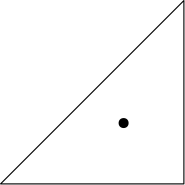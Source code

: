 <?xml version="1.0"?>
<!DOCTYPE ipe SYSTEM "ipe.dtd">
<ipe version="70005" creator="Ipe 7.1.4">
<info created="D:20151116114303" modified="D:20151118120800"/>
<ipestyle name="basic">
<symbol name="arrow/arc(spx)">
<path stroke="sym-stroke" fill="sym-stroke" pen="sym-pen">
0 0 m
-1 0.333 l
-1 -0.333 l
h
</path>
</symbol>
<symbol name="arrow/farc(spx)">
<path stroke="sym-stroke" fill="white" pen="sym-pen">
0 0 m
-1 0.333 l
-1 -0.333 l
h
</path>
</symbol>
<symbol name="mark/circle(sx)" transformations="translations">
<path fill="sym-stroke">
0.6 0 0 0.6 0 0 e
0.4 0 0 0.4 0 0 e
</path>
</symbol>
<symbol name="mark/disk(sx)" transformations="translations">
<path fill="sym-stroke">
0.6 0 0 0.6 0 0 e
</path>
</symbol>
<symbol name="mark/fdisk(sfx)" transformations="translations">
<group>
<path fill="sym-fill">
0.5 0 0 0.5 0 0 e
</path>
<path fill="sym-stroke" fillrule="eofill">
0.6 0 0 0.6 0 0 e
0.4 0 0 0.4 0 0 e
</path>
</group>
</symbol>
<symbol name="mark/box(sx)" transformations="translations">
<path fill="sym-stroke" fillrule="eofill">
-0.6 -0.6 m
0.6 -0.6 l
0.6 0.6 l
-0.6 0.6 l
h
-0.4 -0.4 m
0.4 -0.4 l
0.4 0.4 l
-0.4 0.4 l
h
</path>
</symbol>
<symbol name="mark/square(sx)" transformations="translations">
<path fill="sym-stroke">
-0.6 -0.6 m
0.6 -0.6 l
0.6 0.6 l
-0.6 0.6 l
h
</path>
</symbol>
<symbol name="mark/fsquare(sfx)" transformations="translations">
<group>
<path fill="sym-fill">
-0.5 -0.5 m
0.5 -0.5 l
0.5 0.5 l
-0.5 0.5 l
h
</path>
<path fill="sym-stroke" fillrule="eofill">
-0.6 -0.6 m
0.6 -0.6 l
0.6 0.6 l
-0.6 0.6 l
h
-0.4 -0.4 m
0.4 -0.4 l
0.4 0.4 l
-0.4 0.4 l
h
</path>
</group>
</symbol>
<symbol name="mark/cross(sx)" transformations="translations">
<group>
<path fill="sym-stroke">
-0.43 -0.57 m
0.57 0.43 l
0.43 0.57 l
-0.57 -0.43 l
h
</path>
<path fill="sym-stroke">
-0.43 0.57 m
0.57 -0.43 l
0.43 -0.57 l
-0.57 0.43 l
h
</path>
</group>
</symbol>
<symbol name="arrow/fnormal(spx)">
<path stroke="sym-stroke" fill="white" pen="sym-pen">
0 0 m
-1 0.333 l
-1 -0.333 l
h
</path>
</symbol>
<symbol name="arrow/pointed(spx)">
<path stroke="sym-stroke" fill="sym-stroke" pen="sym-pen">
0 0 m
-1 0.333 l
-0.8 0 l
-1 -0.333 l
h
</path>
</symbol>
<symbol name="arrow/fpointed(spx)">
<path stroke="sym-stroke" fill="white" pen="sym-pen">
0 0 m
-1 0.333 l
-0.8 0 l
-1 -0.333 l
h
</path>
</symbol>
<symbol name="arrow/linear(spx)">
<path stroke="sym-stroke" pen="sym-pen">
-1 0.333 m
0 0 l
-1 -0.333 l
</path>
</symbol>
<symbol name="arrow/fdouble(spx)">
<path stroke="sym-stroke" fill="white" pen="sym-pen">
0 0 m
-1 0.333 l
-1 -0.333 l
h
-1 0 m
-2 0.333 l
-2 -0.333 l
h
</path>
</symbol>
<symbol name="arrow/double(spx)">
<path stroke="sym-stroke" fill="sym-stroke" pen="sym-pen">
0 0 m
-1 0.333 l
-1 -0.333 l
h
-1 0 m
-2 0.333 l
-2 -0.333 l
h
</path>
</symbol>
<pen name="heavier" value="0.8"/>
<pen name="fat" value="1.2"/>
<pen name="ultrafat" value="2"/>
<symbolsize name="large" value="5"/>
<symbolsize name="small" value="2"/>
<symbolsize name="tiny" value="1.1"/>
<arrowsize name="large" value="10"/>
<arrowsize name="small" value="5"/>
<arrowsize name="tiny" value="3"/>
<color name="red" value="1 0 0"/>
<color name="green" value="0 1 0"/>
<color name="blue" value="0 0 1"/>
<color name="yellow" value="1 1 0"/>
<color name="orange" value="1 0.647 0"/>
<color name="gold" value="1 0.843 0"/>
<color name="purple" value="0.627 0.125 0.941"/>
<color name="gray" value="0.745"/>
<color name="brown" value="0.647 0.165 0.165"/>
<color name="navy" value="0 0 0.502"/>
<color name="pink" value="1 0.753 0.796"/>
<color name="seagreen" value="0.18 0.545 0.341"/>
<color name="turquoise" value="0.251 0.878 0.816"/>
<color name="violet" value="0.933 0.51 0.933"/>
<color name="darkblue" value="0 0 0.545"/>
<color name="darkcyan" value="0 0.545 0.545"/>
<color name="darkgray" value="0.663"/>
<color name="darkgreen" value="0 0.392 0"/>
<color name="darkmagenta" value="0.545 0 0.545"/>
<color name="darkorange" value="1 0.549 0"/>
<color name="darkred" value="0.545 0 0"/>
<color name="lightblue" value="0.678 0.847 0.902"/>
<color name="lightcyan" value="0.878 1 1"/>
<color name="lightgray" value="0.827"/>
<color name="lightgreen" value="0.565 0.933 0.565"/>
<color name="lightyellow" value="1 1 0.878"/>
<dashstyle name="dashed" value="[4] 0"/>
<dashstyle name="dotted" value="[1 3] 0"/>
<dashstyle name="dash dotted" value="[4 2 1 2] 0"/>
<dashstyle name="dash dot dotted" value="[4 2 1 2 1 2] 0"/>
<textsize name="large" value="\large"/>
<textsize name="small" value="\small"/>
<textsize name="tiny" value="\tiny"/>
<textsize name="Large" value="\Large"/>
<textsize name="LARGE" value="\LARGE"/>
<textsize name="huge" value="\huge"/>
<textsize name="Huge" value="\Huge"/>
<textsize name="footnote" value="\footnotesize"/>
<textstyle name="center" begin="\begin{center}" end="\end{center}"/>
<textstyle name="itemize" begin="\begin{itemize}" end="\end{itemize}"/>
<textstyle name="item" begin="\begin{itemize}\item{}" end="\end{itemize}"/>
<gridsize name="4 pts" value="4"/>
<gridsize name="8 pts (~3 mm)" value="8"/>
<gridsize name="16 pts (~6 mm)" value="16"/>
<gridsize name="32 pts (~12 mm)" value="32"/>
<gridsize name="10 pts (~3.5 mm)" value="10"/>
<gridsize name="20 pts (~7 mm)" value="20"/>
<gridsize name="14 pts (~5 mm)" value="14"/>
<gridsize name="28 pts (~10 mm)" value="28"/>
<gridsize name="56 pts (~20 mm)" value="56"/>
<anglesize name="90 deg" value="90"/>
<anglesize name="60 deg" value="60"/>
<anglesize name="45 deg" value="45"/>
<anglesize name="30 deg" value="30"/>
<anglesize name="22.5 deg" value="22.5"/>
<tiling name="falling" angle="-60" step="4" width="1"/>
<tiling name="rising" angle="30" step="4" width="1"/>
</ipestyle>
<ipestyle>
<opacity name="10%" value="0.1"/>
<opacity name="20%" value="0.2"/>
<opacity name="30%" value="0.3"/>
<opacity name="40%" value="0.4"/>
<opacity name="50%" value="0.5"/>
<opacity name="60%" value="0.6"/>
<opacity name="70%" value="0.7"/>
<opacity name="80%" value="0.8"/>
<opacity name="90%" value="0.9"/>
</ipestyle>
<page>
<layer name="alpha"/>
<layer name="beta"/>
<layer name="gamma"/>
<layer name="delta"/>
<layer name="epsilon"/>
<layer name="zeta"/>
<layer name="eta"/>
<layer name="theta"/>
<layer name="iota"/>
<layer name="hidden"/>
<layer name="kappa"/>
<layer name="lambda"/>
<layer name="mu"/>
<view layers="alpha iota" active="alpha"/>
<view layers="alpha beta" active="beta"/>
<view layers="alpha delta" active="delta"/>
<view layers="alpha epsilon" active="epsilon"/>
<view layers="alpha zeta" active="zeta"/>
<view layers="alpha gamma" active="gamma"/>
<view layers="alpha eta" active="eta"/>
<view layers="alpha theta" active="theta"/>
<view layers="alpha gamma delta epsilon eta iota" active="iota"/>
<view layers="alpha beta epsilon zeta iota" active="iota"/>
<view layers="alpha kappa" active="kappa"/>
<view layers="alpha lambda" active="lambda"/>
<view layers="alpha mu" active="mu"/>
<view layers="alpha kappa lambda mu" active="mu"/>
<use layer="hidden" name="mark/circle(sx)" pos="196 628" size="small" stroke="black"/>
<use name="mark/circle(sx)" pos="196 628" size="small" stroke="black"/>
<use name="mark/circle(sx)" pos="200 632" size="small" stroke="black"/>
<use name="mark/circle(sx)" pos="204 636" size="small" stroke="black"/>
<use name="mark/circle(sx)" pos="208 640" size="small" stroke="black"/>
<use name="mark/circle(sx)" pos="212 644" size="small" stroke="black"/>
<use name="mark/circle(sx)" pos="216 648" size="small" stroke="black"/>
<use name="mark/circle(sx)" pos="220 652" size="small" stroke="black"/>
<use name="mark/circle(sx)" pos="224 656" size="small" stroke="black"/>
<use name="mark/circle(sx)" pos="228 660" size="small" stroke="black"/>
<use name="mark/circle(sx)" pos="232 664" size="small" stroke="black"/>
<use name="mark/circle(sx)" pos="236 668" size="small" stroke="black"/>
<use name="mark/circle(sx)" pos="236 668" size="small" stroke="black"/>
<use name="mark/circle(sx)" pos="240 672" size="small" stroke="black"/>
<use name="mark/circle(sx)" pos="224 636" size="small" stroke="black"/>
<use name="mark/circle(sx)" pos="220 636" size="small" stroke="black"/>
<use name="mark/circle(sx)" pos="216 636" size="small" stroke="black"/>
<use name="mark/circle(sx)" pos="212 636" size="small" stroke="black"/>
<use name="mark/circle(sx)" pos="212 636" size="small" stroke="black"/>
<use name="mark/circle(sx)" pos="208 636" size="small" stroke="black"/>
<use name="mark/circle(sx)" pos="208 636" size="small" stroke="black"/>
<use name="mark/circle(sx)" pos="224 628" size="small" stroke="black"/>
<use name="mark/circle(sx)" pos="224 628" size="small" stroke="black"/>
<use name="mark/circle(sx)" pos="224 632" size="small" stroke="black"/>
<use name="mark/circle(sx)" pos="224 640" size="small" stroke="black"/>
<use name="mark/circle(sx)" pos="224 644" size="small" stroke="black"/>
<use name="mark/circle(sx)" pos="224 648" size="small" stroke="black"/>
<use name="mark/circle(sx)" pos="224 648" size="small" stroke="black"/>
<use name="mark/circle(sx)" pos="224 652" size="small" stroke="black"/>
<use name="mark/circle(sx)" pos="224 652" size="small" stroke="black"/>
<use name="mark/circle(sx)" pos="240 660" size="small" stroke="black"/>
<use name="mark/circle(sx)" pos="240 660" size="small" stroke="black"/>
<use name="mark/circle(sx)" pos="240 636" size="small" stroke="black"/>
<use name="mark/circle(sx)" pos="228 636" size="small" stroke="black"/>
<use name="mark/circle(sx)" pos="232 636" size="small" stroke="black"/>
<use name="mark/circle(sx)" pos="236 636" size="small" stroke="black"/>
<use matrix="1 0 0 1 0 -4" name="mark/circle(sx)" pos="224 624" size="small" stroke="black"/>
<use matrix="1 0 0 1 0 -4" name="mark/circle(sx)" pos="200 624" size="small" stroke="black"/>
<use name="mark/circle(sx)" pos="188 620" size="small" stroke="black"/>
<use name="mark/circle(sx)" pos="192 624" size="small" stroke="black"/>
<use name="mark/circle(sx)" pos="224 624" size="small" stroke="black"/>
<use layer="alpha" name="mark/disk(sx)" pos="224 636" size="normal" stroke="black"/>
<use layer="beta" name="mark/cross(sx)" pos="224 636" size="normal" stroke="red"/>
<use layer="epsilon" name="mark/cross(sx)" pos="220 636" size="normal" stroke="red"/>
<use name="mark/cross(sx)" pos="216 636" size="normal" stroke="red"/>
<use name="mark/cross(sx)" pos="212 636" size="normal" stroke="red"/>
<use name="mark/cross(sx)" pos="208 636" size="normal" stroke="red"/>
<use name="mark/cross(sx)" pos="208 636" size="normal" stroke="red"/>
<use name="mark/cross(sx)" pos="204 636" size="normal" stroke="red"/>
<use name="mark/cross(sx)" pos="224 632" size="normal" stroke="red"/>
<use name="mark/cross(sx)" pos="224 628" size="normal" stroke="red"/>
<use name="mark/cross(sx)" pos="224 628" size="normal" stroke="red"/>
<use name="mark/cross(sx)" pos="224 624" size="normal" stroke="red"/>
<use name="mark/cross(sx)" pos="224 624" size="normal" stroke="red"/>
<use name="mark/cross(sx)" pos="224 620" size="normal" stroke="red"/>
<use name="mark/cross(sx)" pos="224 620" size="normal" stroke="red"/>
<use layer="zeta" name="mark/cross(sx)" pos="224 640" size="normal" stroke="red"/>
<use name="mark/cross(sx)" pos="224 644" size="normal" stroke="red"/>
<use name="mark/cross(sx)" pos="224 648" size="normal" stroke="red"/>
<use name="mark/cross(sx)" pos="224 648" size="normal" stroke="red"/>
<use name="mark/cross(sx)" pos="224 652" size="normal" stroke="red"/>
<use name="mark/cross(sx)" pos="224 656" size="normal" stroke="red"/>
<use name="mark/cross(sx)" pos="224 656" size="normal" stroke="red"/>
<use name="mark/cross(sx)" pos="228 636" size="normal" stroke="red"/>
<use name="mark/cross(sx)" pos="232 636" size="normal" stroke="red"/>
<use name="mark/cross(sx)" pos="236 636" size="normal" stroke="red"/>
<use name="mark/cross(sx)" pos="240 636" size="normal" stroke="red"/>
<use layer="eta" name="mark/cross(sx)" pos="228 632" size="normal" stroke="red"/>
<use name="mark/cross(sx)" pos="232 632" size="normal" stroke="red"/>
<use name="mark/cross(sx)" pos="232 632" size="normal" stroke="red"/>
<use name="mark/cross(sx)" pos="236 632" size="normal" stroke="red"/>
<use name="mark/cross(sx)" pos="240 632" size="normal" stroke="red"/>
<use name="mark/cross(sx)" pos="240 628" size="normal" stroke="red"/>
<use name="mark/cross(sx)" pos="240 624" size="normal" stroke="red"/>
<use name="mark/cross(sx)" pos="240 624" size="normal" stroke="red"/>
<use name="mark/cross(sx)" pos="240 620" size="normal" stroke="red"/>
<use name="mark/cross(sx)" pos="236 620" size="normal" stroke="red"/>
<use name="mark/cross(sx)" pos="236 620" size="normal" stroke="red"/>
<use name="mark/cross(sx)" pos="232 620" size="normal" stroke="red"/>
<use name="mark/cross(sx)" pos="232 620" size="normal" stroke="red"/>
<use name="mark/cross(sx)" pos="228 620" size="normal" stroke="red"/>
<use name="mark/cross(sx)" pos="228 624" size="normal" stroke="red"/>
<use name="mark/cross(sx)" pos="228 628" size="normal" stroke="red"/>
<use name="mark/cross(sx)" pos="232 628" size="normal" stroke="red"/>
<use name="mark/cross(sx)" pos="232 628" size="normal" stroke="red"/>
<use name="mark/cross(sx)" pos="236 628" size="normal" stroke="red"/>
<use name="mark/cross(sx)" pos="236 628" size="normal" stroke="red"/>
<use name="mark/cross(sx)" pos="236 624" size="normal" stroke="red"/>
<use name="mark/cross(sx)" pos="236 624" size="normal" stroke="red"/>
<use name="mark/cross(sx)" pos="232 624" size="normal" stroke="red"/>
<use name="mark/cross(sx)" pos="232 624" size="normal" stroke="red"/>
<use name="mark/cross(sx)" pos="240 664" size="normal" stroke="red"/>
<use name="mark/cross(sx)" pos="236 664" size="normal" stroke="red"/>
<use name="mark/cross(sx)" pos="236 664" size="normal" stroke="red"/>
<use name="mark/cross(sx)" pos="232 664" size="normal" stroke="red"/>
<use name="mark/cross(sx)" pos="232 664" size="normal" stroke="red"/>
<use name="mark/cross(sx)" pos="236 668" size="normal" stroke="red"/>
<use name="mark/cross(sx)" pos="240 668" size="normal" stroke="red"/>
<use name="mark/cross(sx)" pos="240 668" size="normal" stroke="red"/>
<use name="mark/cross(sx)" pos="240 672" size="normal" stroke="red"/>
<use layer="theta" name="mark/cross(sx)" pos="228 652" size="normal" stroke="red"/>
<use name="mark/cross(sx)" pos="232 652" size="normal" stroke="red"/>
<use name="mark/cross(sx)" pos="236 652" size="normal" stroke="red"/>
<use name="mark/cross(sx)" pos="240 652" size="normal" stroke="red"/>
<use name="mark/cross(sx)" pos="240 652" size="normal" stroke="red"/>
<use name="mark/cross(sx)" pos="240 648" size="normal" stroke="red"/>
<use name="mark/cross(sx)" pos="240 648" size="normal" stroke="red"/>
<use name="mark/cross(sx)" pos="240 644" size="normal" stroke="red"/>
<use name="mark/cross(sx)" pos="240 644" size="normal" stroke="red"/>
<use name="mark/cross(sx)" pos="240 640" size="normal" stroke="red"/>
<use name="mark/cross(sx)" pos="240 640" size="normal" stroke="red"/>
<use name="mark/cross(sx)" pos="236 640" size="normal" stroke="red"/>
<use name="mark/cross(sx)" pos="236 640" size="normal" stroke="red"/>
<use name="mark/cross(sx)" pos="232 640" size="normal" stroke="red"/>
<use name="mark/cross(sx)" pos="228 640" size="normal" stroke="red"/>
<use name="mark/cross(sx)" pos="228 640" size="normal" stroke="red"/>
<use name="mark/cross(sx)" pos="228 644" size="normal" stroke="red"/>
<use name="mark/cross(sx)" pos="228 644" size="normal" stroke="red"/>
<use name="mark/cross(sx)" pos="228 648" size="normal" stroke="red"/>
<use name="mark/cross(sx)" pos="228 648" size="normal" stroke="red"/>
<use name="mark/cross(sx)" pos="232 648" size="normal" stroke="red"/>
<use name="mark/cross(sx)" pos="236 648" size="normal" stroke="red"/>
<use name="mark/cross(sx)" pos="236 648" size="normal" stroke="red"/>
<use name="mark/cross(sx)" pos="236 644" size="normal" stroke="red"/>
<use name="mark/cross(sx)" pos="236 644" size="normal" stroke="red"/>
<use name="mark/cross(sx)" pos="232 644" size="normal" stroke="red"/>
<use name="mark/cross(sx)" pos="232 644" size="normal" stroke="red"/>
<use layer="eta" name="mark/cross(sx)" pos="208 640" size="normal" stroke="red"/>
<use name="mark/cross(sx)" pos="212 640" size="normal" stroke="red"/>
<use name="mark/cross(sx)" pos="212 640" size="normal" stroke="red"/>
<use name="mark/cross(sx)" pos="216 640" size="normal" stroke="red"/>
<use name="mark/cross(sx)" pos="216 640" size="normal" stroke="red"/>
<use name="mark/cross(sx)" pos="220 640" size="normal" stroke="red"/>
<use name="mark/cross(sx)" pos="220 640" size="normal" stroke="red"/>
<use name="mark/cross(sx)" pos="220 644" size="normal" stroke="red"/>
<use name="mark/cross(sx)" pos="220 644" size="normal" stroke="red"/>
<use name="mark/cross(sx)" pos="220 648" size="normal" stroke="red"/>
<use name="mark/cross(sx)" pos="220 648" size="normal" stroke="red"/>
<use name="mark/cross(sx)" pos="220 652" size="normal" stroke="red"/>
<use name="mark/cross(sx)" pos="216 648" size="normal" stroke="red"/>
<use name="mark/cross(sx)" pos="216 648" size="normal" stroke="red"/>
<use name="mark/cross(sx)" pos="212 644" size="normal" stroke="red"/>
<use name="mark/cross(sx)" pos="212 644" size="normal" stroke="red"/>
<use name="mark/cross(sx)" pos="216 644" size="normal" stroke="red"/>
<use name="mark/cross(sx)" pos="216 644" size="normal" stroke="red"/>
<use name="mark/cross(sx)" pos="208 632" size="normal" stroke="red"/>
<use name="mark/cross(sx)" pos="212 632" size="normal" stroke="red"/>
<use name="mark/cross(sx)" pos="216 632" size="normal" stroke="red"/>
<use name="mark/cross(sx)" pos="216 632" size="normal" stroke="red"/>
<use name="mark/cross(sx)" pos="220 632" size="normal" stroke="red"/>
<use name="mark/cross(sx)" pos="220 628" size="normal" stroke="red"/>
<use name="mark/cross(sx)" pos="216 628" size="normal" stroke="red"/>
<use name="mark/cross(sx)" pos="216 628" size="normal" stroke="red"/>
<use name="mark/cross(sx)" pos="212 628" size="normal" stroke="red"/>
<use name="mark/cross(sx)" pos="212 628" size="normal" stroke="red"/>
<use name="mark/cross(sx)" pos="208 628" size="normal" stroke="red"/>
<use name="mark/cross(sx)" pos="208 624" size="normal" stroke="red"/>
<use name="mark/cross(sx)" pos="208 624" size="normal" stroke="red"/>
<use name="mark/cross(sx)" pos="212 624" size="normal" stroke="red"/>
<use name="mark/cross(sx)" pos="212 624" size="normal" stroke="red"/>
<use name="mark/cross(sx)" pos="216 624" size="normal" stroke="red"/>
<use name="mark/cross(sx)" pos="216 624" size="normal" stroke="red"/>
<use name="mark/cross(sx)" pos="220 624" size="normal" stroke="red"/>
<use name="mark/cross(sx)" pos="220 620" size="normal" stroke="red"/>
<use name="mark/cross(sx)" pos="220 620" size="normal" stroke="red"/>
<use name="mark/cross(sx)" pos="216 620" size="normal" stroke="red"/>
<use name="mark/cross(sx)" pos="216 620" size="normal" stroke="red"/>
<use name="mark/cross(sx)" pos="212 620" size="normal" stroke="red"/>
<use name="mark/cross(sx)" pos="212 620" size="normal" stroke="red"/>
<use name="mark/cross(sx)" pos="208 620" size="normal" stroke="red"/>
<use name="mark/cross(sx)" pos="208 620" size="normal" stroke="red"/>
<use layer="hidden" name="mark/circle(sx)" pos="200 628" size="small" stroke="black"/>
<use name="mark/circle(sx)" pos="200 624" size="small" stroke="black"/>
<use layer="delta" name="mark/cross(sx)" pos="200 632" size="normal" stroke="red"/>
<use name="mark/cross(sx)" pos="200 628" size="normal" stroke="red"/>
<use name="mark/cross(sx)" pos="200 624" size="normal" stroke="red"/>
<use name="mark/cross(sx)" pos="200 620" size="normal" stroke="red"/>
<use layer="zeta" name="mark/cross(sx)" pos="228 660" size="normal" stroke="red"/>
<use name="mark/cross(sx)" pos="232 660" size="normal" stroke="red"/>
<use name="mark/cross(sx)" pos="236 660" size="normal" stroke="red"/>
<use name="mark/cross(sx)" pos="236 660" size="normal" stroke="red"/>
<use name="mark/cross(sx)" pos="240 660" size="normal" stroke="red"/>
<use layer="gamma" name="mark/cross(sx)" pos="196 628" size="normal" stroke="red"/>
<use name="mark/cross(sx)" pos="196 624" size="normal" stroke="red"/>
<use name="mark/cross(sx)" pos="196 620" size="normal" stroke="red"/>
<use name="mark/cross(sx)" pos="192 620" size="normal" stroke="red"/>
<use name="mark/cross(sx)" pos="188 620" size="normal" stroke="red"/>
<use name="mark/cross(sx)" pos="192 624" size="normal" stroke="red"/>
<use layer="eta" name="mark/cross(sx)" pos="204 632" size="normal" stroke="red"/>
<use name="mark/cross(sx)" pos="204 628" size="normal" stroke="red"/>
<use name="mark/cross(sx)" pos="204 624" size="normal" stroke="red"/>
<use name="mark/cross(sx)" pos="204 620" size="normal" stroke="red"/>
<use layer="hidden" matrix="1 0 0 1 4 0" name="mark/circle(sx)" pos="228 660" size="small" stroke="black"/>
<use matrix="1 0 0 1 8 0" name="mark/circle(sx)" pos="228 660" size="small" stroke="black"/>
<use layer="theta" name="mark/cross(sx)" pos="228 656" size="normal" stroke="red"/>
<use name="mark/cross(sx)" pos="232 656" size="normal" stroke="red"/>
<use name="mark/cross(sx)" pos="236 656" size="normal" stroke="red"/>
<use name="mark/cross(sx)" pos="240 656" size="normal" stroke="red"/>
<use layer="hidden" matrix="1 0 0 1 -4 -8" name="mark/circle(sx)" pos="192 624" size="small" stroke="black"/>
<use matrix="1 0 0 1 -4 -8" name="mark/circle(sx)" pos="208 624" size="small" stroke="black"/>
<use matrix="1 0 0 1 -4 -8" name="mark/circle(sx)" pos="208 624" size="small" stroke="black"/>
<use matrix="1 0 0 1 -4 -8" name="mark/circle(sx)" pos="224 624" size="small" stroke="black"/>
<use matrix="1 0 0 1 -4 -8" name="mark/circle(sx)" pos="240 624" size="small" stroke="black"/>
<use matrix="1 0 0 1 -4 -8" name="mark/circle(sx)" pos="196 624" size="small" stroke="black"/>
<use matrix="1 0 0 1 -4 -8" name="mark/circle(sx)" pos="200 624" size="small" stroke="black"/>
<use matrix="1 0 0 1 -4 -8" name="mark/circle(sx)" pos="204 624" size="small" stroke="black"/>
<use matrix="1 0 0 1 -4 -8" name="mark/circle(sx)" pos="204 624" size="small" stroke="black"/>
<use matrix="1 0 0 1 -4 -8" name="mark/circle(sx)" pos="212 624" size="small" stroke="black"/>
<use matrix="1 0 0 1 -4 -8" name="mark/circle(sx)" pos="216 624" size="small" stroke="black"/>
<use matrix="1 0 0 1 -4 -8" name="mark/circle(sx)" pos="220 624" size="small" stroke="black"/>
<use matrix="1 0 0 1 -4 -8" name="mark/circle(sx)" pos="220 624" size="small" stroke="black"/>
<use matrix="1 0 0 1 -4 -8" name="mark/circle(sx)" pos="228 624" size="small" stroke="black"/>
<use matrix="1 0 0 1 -4 -8" name="mark/circle(sx)" pos="232 624" size="small" stroke="black"/>
<use matrix="1 0 0 1 -4 -8" name="mark/circle(sx)" pos="236 624" size="small" stroke="black"/>
<use matrix="1 0 0 1 -4 -8" name="mark/circle(sx)" pos="236 624" size="small" stroke="black"/>
<use matrix="1 0 0 1 -4 -4" name="mark/circle(sx)" pos="188 620" size="small" stroke="black"/>
<use matrix="1 0 0 1 4 -4" name="mark/circle(sx)" pos="240 672" size="small" stroke="black"/>
<use matrix="1 0 0 1 4 -4" name="mark/circle(sx)" pos="240 652" size="small" stroke="black"/>
<use matrix="1 0 0 1 4 -4" name="mark/circle(sx)" pos="240 652" size="small" stroke="black"/>
<use matrix="1 0 0 1 4 -4" name="mark/circle(sx)" pos="240 668" size="small" stroke="black"/>
<use matrix="1 0 0 1 4 -4" name="mark/circle(sx)" pos="240 664" size="small" stroke="black"/>
<use matrix="1 0 0 1 4 -4" name="mark/circle(sx)" pos="240 664" size="small" stroke="black"/>
<use matrix="1 0 0 1 4 -4" name="mark/circle(sx)" pos="240 660" size="small" stroke="black"/>
<use matrix="1 0 0 1 4 -4" name="mark/circle(sx)" pos="240 660" size="small" stroke="black"/>
<use matrix="1 0 0 1 4 -4" name="mark/circle(sx)" pos="240 656" size="small" stroke="black"/>
<use matrix="1 0 0 1 4 -4" name="mark/circle(sx)" pos="240 648" size="small" stroke="black"/>
<use matrix="1 0 0 1 4 -4" name="mark/circle(sx)" pos="240 644" size="small" stroke="black"/>
<use matrix="1 0 0 1 4 -4" name="mark/circle(sx)" pos="240 640" size="small" stroke="black"/>
<use matrix="1 0 0 1 4 -4" name="mark/circle(sx)" pos="240 636" size="small" stroke="black"/>
<use matrix="1 0 0 1 4 -4" name="mark/circle(sx)" pos="240 632" size="small" stroke="black"/>
<use matrix="1 0 0 1 4 -4" name="mark/circle(sx)" pos="240 632" size="small" stroke="black"/>
<use matrix="1 0 0 1 4 -4" name="mark/circle(sx)" pos="240 628" size="small" stroke="black"/>
<use matrix="1 0 0 1 4 -8" name="mark/circle(sx)" pos="240 624" size="small" stroke="black"/>
<use matrix="1 0 0 1 4 -4" name="mark/circle(sx)" pos="240 624" size="small" stroke="black"/>
<use matrix="1 0 0 1 4 4" name="mark/circle(sx)" pos="240 672" size="small" stroke="black"/>
<use matrix="1 0 0 1 4 4" name="mark/circle(sx)" pos="240 668" size="small" stroke="black"/>
<use matrix="1 0 0 1 0 -8" name="mark/circle(sx)" pos="240 624" size="small" stroke="black"/>
<use layer="delta" name="mark/cross(sx)" pos="200 616" size="normal" stroke="red"/>
<use layer="epsilon" name="mark/cross(sx)" pos="224 616" size="normal" stroke="red"/>
<use layer="zeta" name="mark/cross(sx)" pos="244 636" size="normal" stroke="red"/>
<use name="mark/cross(sx)" pos="244 660" size="normal" stroke="red"/>
<use layer="gamma" name="mark/cross(sx)" pos="184 616" size="normal" stroke="red"/>
<use name="mark/cross(sx)" pos="188 616" size="normal" stroke="red"/>
<use name="mark/cross(sx)" pos="192 616" size="normal" stroke="red"/>
<use name="mark/cross(sx)" pos="196 616" size="normal" stroke="red"/>
<use layer="eta" name="mark/cross(sx)" pos="204 616" size="normal" stroke="red"/>
<use name="mark/cross(sx)" pos="208 616" size="normal" stroke="red"/>
<use name="mark/cross(sx)" pos="212 616" size="normal" stroke="red"/>
<use name="mark/cross(sx)" pos="216 616" size="normal" stroke="red"/>
<use name="mark/cross(sx)" pos="220 616" size="normal" stroke="red"/>
<use name="mark/cross(sx)" pos="228 616" size="normal" stroke="red"/>
<use name="mark/cross(sx)" pos="232 616" size="normal" stroke="red"/>
<use name="mark/cross(sx)" pos="236 616" size="normal" stroke="red"/>
<use name="mark/cross(sx)" pos="240 616" size="normal" stroke="red"/>
<use name="mark/cross(sx)" pos="244 632" size="normal" stroke="red"/>
<use name="mark/cross(sx)" pos="244 628" size="normal" stroke="red"/>
<use name="mark/cross(sx)" pos="244 624" size="normal" stroke="red"/>
<use name="mark/cross(sx)" pos="244 620" size="normal" stroke="red"/>
<use name="mark/cross(sx)" pos="244 616" size="normal" stroke="red"/>
<use name="mark/cross(sx)" pos="244 664" size="normal" stroke="red"/>
<use name="mark/cross(sx)" pos="244 668" size="normal" stroke="red"/>
<use name="mark/cross(sx)" pos="244 672" size="normal" stroke="red"/>
<use name="mark/cross(sx)" pos="244 676" size="normal" stroke="red"/>
<use layer="theta" name="mark/cross(sx)" pos="244 656" size="normal" stroke="red"/>
<use name="mark/cross(sx)" pos="244 652" size="normal" stroke="red"/>
<use name="mark/cross(sx)" pos="244 648" size="normal" stroke="red"/>
<use name="mark/cross(sx)" pos="244 644" size="normal" stroke="red"/>
<use name="mark/cross(sx)" pos="244 640" size="normal" stroke="red"/>
<path layer="alpha" matrix="1.1 0 0 1.1 -22.7 -63.5" stroke="black" join="1">
184 616 m
244 676 l
244 616 l
h
</path>
<group layer="kappa" matrix="1 0 0 1 0 -32">
<path matrix="0.6 0 0 0.6 115.6 262" stroke="black" pen="heavier" cap="1" opacity="50%">
172 672 m
176 668 l
</path>
<path matrix="0.6 0 0 0.6 115.6 262" stroke="black" pen="heavier" cap="1" opacity="50%">
176 672 m
172 668 l
</path>
</group>
<group matrix="1 0 0 1 0 -36">
<path matrix="0.6 0 0 0.6 115.6 262" stroke="black" pen="heavier" cap="1" opacity="50%">
172 672 m
176 668 l
</path>
<path matrix="0.6 0 0 0.6 115.6 262" stroke="black" pen="heavier" cap="1" opacity="50%">
176 672 m
172 668 l
</path>
</group>
<group matrix="1 0 0 1 0 -40">
<path matrix="0.6 0 0 0.6 115.6 262" stroke="black" pen="heavier" cap="1" opacity="50%">
172 672 m
176 668 l
</path>
<path matrix="0.6 0 0 0.6 115.6 262" stroke="black" pen="heavier" cap="1" opacity="50%">
176 672 m
172 668 l
</path>
</group>
<group matrix="1 0 0 1 0 -44">
<path matrix="0.6 0 0 0.6 115.6 262" stroke="black" pen="heavier" cap="1" opacity="50%">
172 672 m
176 668 l
</path>
<path matrix="0.6 0 0 0.6 115.6 262" stroke="black" pen="heavier" cap="1" opacity="50%">
176 672 m
172 668 l
</path>
</group>
<group matrix="1 0 0 1 0 -48">
<path matrix="0.6 0 0 0.6 115.6 262" stroke="black" pen="heavier" cap="1" opacity="50%">
172 672 m
176 668 l
</path>
<path matrix="0.6 0 0 0.6 115.6 262" stroke="black" pen="heavier" cap="1" opacity="50%">
176 672 m
172 668 l
</path>
</group>
<group matrix="1 0 0 1 -4 -32">
<path matrix="0.6 0 0 0.6 115.6 262" stroke="black" pen="heavier" cap="1" opacity="50%">
172 672 m
176 668 l
</path>
<path matrix="0.6 0 0 0.6 115.6 262" stroke="black" pen="heavier" cap="1" opacity="50%">
176 672 m
172 668 l
</path>
</group>
<group matrix="1 0 0 1 -4 -36">
<path matrix="0.6 0 0 0.6 115.6 262" stroke="black" pen="heavier" cap="1" opacity="50%">
172 672 m
176 668 l
</path>
<path matrix="0.6 0 0 0.6 115.6 262" stroke="black" pen="heavier" cap="1" opacity="50%">
176 672 m
172 668 l
</path>
</group>
<group matrix="1 0 0 1 -4 -40">
<path matrix="0.6 0 0 0.6 115.6 262" stroke="black" pen="heavier" cap="1" opacity="50%">
172 672 m
176 668 l
</path>
<path matrix="0.6 0 0 0.6 115.6 262" stroke="black" pen="heavier" cap="1" opacity="50%">
176 672 m
172 668 l
</path>
</group>
<group matrix="1 0 0 1 -4 -44">
<path matrix="0.6 0 0 0.6 115.6 262" stroke="black" pen="heavier" cap="1" opacity="50%">
172 672 m
176 668 l
</path>
<path matrix="0.6 0 0 0.6 115.6 262" stroke="black" pen="heavier" cap="1" opacity="50%">
176 672 m
172 668 l
</path>
</group>
<group matrix="1 0 0 1 -4 -48">
<path matrix="0.6 0 0 0.6 115.6 262" stroke="black" pen="heavier" cap="1" opacity="50%">
172 672 m
176 668 l
</path>
<path matrix="0.6 0 0 0.6 115.6 262" stroke="black" pen="heavier" cap="1" opacity="50%">
176 672 m
172 668 l
</path>
</group>
<group matrix="1 0 0 1 -8 -32">
<path matrix="0.6 0 0 0.6 115.6 262" stroke="black" pen="heavier" cap="1" opacity="50%">
172 672 m
176 668 l
</path>
<path matrix="0.6 0 0 0.6 115.6 262" stroke="black" pen="heavier" cap="1" opacity="50%">
176 672 m
172 668 l
</path>
</group>
<group matrix="1 0 0 1 -8 -36">
<path matrix="0.6 0 0 0.6 115.6 262" stroke="black" pen="heavier" cap="1" opacity="50%">
172 672 m
176 668 l
</path>
<path matrix="0.6 0 0 0.6 115.6 262" stroke="black" pen="heavier" cap="1" opacity="50%">
176 672 m
172 668 l
</path>
</group>
<group matrix="1 0 0 1 -8 -40">
<path matrix="0.6 0 0 0.6 115.6 262" stroke="black" pen="heavier" cap="1" opacity="50%">
172 672 m
176 668 l
</path>
<path matrix="0.6 0 0 0.6 115.6 262" stroke="black" pen="heavier" cap="1" opacity="50%">
176 672 m
172 668 l
</path>
</group>
<group matrix="1 0 0 1 -8 -44">
<path matrix="0.6 0 0 0.6 115.6 262" stroke="black" pen="heavier" cap="1" opacity="50%">
172 672 m
176 668 l
</path>
<path matrix="0.6 0 0 0.6 115.6 262" stroke="black" pen="heavier" cap="1" opacity="50%">
176 672 m
172 668 l
</path>
</group>
<group matrix="1 0 0 1 -8 -48">
<path matrix="0.6 0 0 0.6 115.6 262" stroke="black" pen="heavier" cap="1" opacity="50%">
172 672 m
176 668 l
</path>
<path matrix="0.6 0 0 0.6 115.6 262" stroke="black" pen="heavier" cap="1" opacity="50%">
176 672 m
172 668 l
</path>
</group>
<group matrix="1 0 0 1 -12 -32">
<path matrix="0.6 0 0 0.6 115.6 262" stroke="black" pen="heavier" cap="1" opacity="50%">
172 672 m
176 668 l
</path>
<path matrix="0.6 0 0 0.6 115.6 262" stroke="black" pen="heavier" cap="1" opacity="50%">
176 672 m
172 668 l
</path>
</group>
<group matrix="1 0 0 1 -12 -36">
<path matrix="0.6 0 0 0.6 115.6 262" stroke="black" pen="heavier" cap="1" opacity="50%">
172 672 m
176 668 l
</path>
<path matrix="0.6 0 0 0.6 115.6 262" stroke="black" pen="heavier" cap="1" opacity="50%">
176 672 m
172 668 l
</path>
</group>
<group matrix="1 0 0 1 -12 -40">
<path matrix="0.6 0 0 0.6 115.6 262" stroke="black" pen="heavier" cap="1" opacity="50%">
172 672 m
176 668 l
</path>
<path matrix="0.6 0 0 0.6 115.6 262" stroke="black" pen="heavier" cap="1" opacity="50%">
176 672 m
172 668 l
</path>
</group>
<group matrix="1 0 0 1 -12 -44">
<path matrix="0.6 0 0 0.6 115.6 262" stroke="black" pen="heavier" cap="1" opacity="50%">
172 672 m
176 668 l
</path>
<path matrix="0.6 0 0 0.6 115.6 262" stroke="black" pen="heavier" cap="1" opacity="50%">
176 672 m
172 668 l
</path>
</group>
<group matrix="1 0 0 1 -12 -48">
<path matrix="0.6 0 0 0.6 115.6 262" stroke="black" pen="heavier" cap="1" opacity="50%">
172 672 m
176 668 l
</path>
<path matrix="0.6 0 0 0.6 115.6 262" stroke="black" pen="heavier" cap="1" opacity="50%">
176 672 m
172 668 l
</path>
</group>
<group matrix="1 0 0 1 -16 -32">
<path matrix="0.6 0 0 0.6 115.6 262" stroke="black" pen="heavier" cap="1" opacity="50%">
172 672 m
176 668 l
</path>
<path matrix="0.6 0 0 0.6 115.6 262" stroke="black" pen="heavier" cap="1" opacity="50%">
176 672 m
172 668 l
</path>
</group>
<group matrix="1 0 0 1 -16 -36">
<path matrix="0.6 0 0 0.6 115.6 262" stroke="black" pen="heavier" cap="1" opacity="50%">
172 672 m
176 668 l
</path>
<path matrix="0.6 0 0 0.6 115.6 262" stroke="black" pen="heavier" cap="1" opacity="50%">
176 672 m
172 668 l
</path>
</group>
<group matrix="1 0 0 1 -16 -40">
<path matrix="0.6 0 0 0.6 115.6 262" stroke="black" pen="heavier" cap="1" opacity="50%">
172 672 m
176 668 l
</path>
<path matrix="0.6 0 0 0.6 115.6 262" stroke="black" pen="heavier" cap="1" opacity="50%">
176 672 m
172 668 l
</path>
</group>
<group matrix="1 0 0 1 -16 -44">
<path matrix="0.6 0 0 0.6 115.6 262" stroke="black" pen="heavier" cap="1" opacity="50%">
172 672 m
176 668 l
</path>
<path matrix="0.6 0 0 0.6 115.6 262" stroke="black" pen="heavier" cap="1" opacity="50%">
176 672 m
172 668 l
</path>
</group>
<group matrix="1 0 0 1 -16 -48">
<path matrix="0.6 0 0 0.6 115.6 262" stroke="black" pen="heavier" cap="1" opacity="50%">
172 672 m
176 668 l
</path>
<path matrix="0.6 0 0 0.6 115.6 262" stroke="black" pen="heavier" cap="1" opacity="50%">
176 672 m
172 668 l
</path>
</group>
<group matrix="1 0 0 1 -20 -32">
<path matrix="0.6 0 0 0.6 115.6 262" stroke="black" pen="heavier" cap="1" opacity="50%">
172 672 m
176 668 l
</path>
<path matrix="0.6 0 0 0.6 115.6 262" stroke="black" pen="heavier" cap="1" opacity="50%">
176 672 m
172 668 l
</path>
</group>
<group matrix="1 0 0 1 -20 -36">
<path matrix="0.6 0 0 0.6 115.6 262" stroke="black" pen="heavier" cap="1" opacity="50%">
172 672 m
176 668 l
</path>
<path matrix="0.6 0 0 0.6 115.6 262" stroke="black" pen="heavier" cap="1" opacity="50%">
176 672 m
172 668 l
</path>
</group>
<group matrix="1 0 0 1 -20 -40">
<path matrix="0.6 0 0 0.6 115.6 262" stroke="black" pen="heavier" cap="1" opacity="50%">
172 672 m
176 668 l
</path>
<path matrix="0.6 0 0 0.6 115.6 262" stroke="black" pen="heavier" cap="1" opacity="50%">
176 672 m
172 668 l
</path>
</group>
<group matrix="1 0 0 1 -20 -44">
<path matrix="0.6 0 0 0.6 115.6 262" stroke="black" pen="heavier" cap="1" opacity="50%">
172 672 m
176 668 l
</path>
<path matrix="0.6 0 0 0.6 115.6 262" stroke="black" pen="heavier" cap="1" opacity="50%">
176 672 m
172 668 l
</path>
</group>
<group matrix="1 0 0 1 -20 -48">
<path matrix="0.6 0 0 0.6 115.6 262" stroke="black" pen="heavier" cap="1" opacity="50%">
172 672 m
176 668 l
</path>
<path matrix="0.6 0 0 0.6 115.6 262" stroke="black" pen="heavier" cap="1" opacity="50%">
176 672 m
172 668 l
</path>
</group>
<group matrix="1 0 0 1 24 -32">
<path matrix="0.6 0 0 0.6 115.6 262" stroke="black" pen="heavier" cap="1" opacity="50%">
172 672 m
176 668 l
</path>
<path matrix="0.6 0 0 0.6 115.6 262" stroke="black" pen="heavier" cap="1" opacity="50%">
176 672 m
172 668 l
</path>
</group>
<group matrix="1 0 0 1 24 -36">
<path matrix="0.6 0 0 0.6 115.6 262" stroke="black" pen="heavier" cap="1" opacity="50%">
172 672 m
176 668 l
</path>
<path matrix="0.6 0 0 0.6 115.6 262" stroke="black" pen="heavier" cap="1" opacity="50%">
176 672 m
172 668 l
</path>
</group>
<group matrix="1 0 0 1 24 -40">
<path matrix="0.6 0 0 0.6 115.6 262" stroke="black" pen="heavier" cap="1" opacity="50%">
172 672 m
176 668 l
</path>
<path matrix="0.6 0 0 0.6 115.6 262" stroke="black" pen="heavier" cap="1" opacity="50%">
176 672 m
172 668 l
</path>
</group>
<group matrix="1 0 0 1 24 -44">
<path matrix="0.6 0 0 0.6 115.6 262" stroke="black" pen="heavier" cap="1" opacity="50%">
172 672 m
176 668 l
</path>
<path matrix="0.6 0 0 0.6 115.6 262" stroke="black" pen="heavier" cap="1" opacity="50%">
176 672 m
172 668 l
</path>
</group>
<group matrix="1 0 0 1 24 -48">
<path matrix="0.6 0 0 0.6 115.6 262" stroke="black" pen="heavier" cap="1" opacity="50%">
172 672 m
176 668 l
</path>
<path matrix="0.6 0 0 0.6 115.6 262" stroke="black" pen="heavier" cap="1" opacity="50%">
176 672 m
172 668 l
</path>
</group>
<group matrix="1 0 0 1 20 -32">
<path matrix="0.6 0 0 0.6 115.6 262" stroke="black" pen="heavier" cap="1" opacity="50%">
172 672 m
176 668 l
</path>
<path matrix="0.6 0 0 0.6 115.6 262" stroke="black" pen="heavier" cap="1" opacity="50%">
176 672 m
172 668 l
</path>
</group>
<group matrix="1 0 0 1 20 -36">
<path matrix="0.6 0 0 0.6 115.6 262" stroke="black" pen="heavier" cap="1" opacity="50%">
172 672 m
176 668 l
</path>
<path matrix="0.6 0 0 0.6 115.6 262" stroke="black" pen="heavier" cap="1" opacity="50%">
176 672 m
172 668 l
</path>
</group>
<group matrix="1 0 0 1 20 -40">
<path matrix="0.6 0 0 0.6 115.6 262" stroke="black" pen="heavier" cap="1" opacity="50%">
172 672 m
176 668 l
</path>
<path matrix="0.6 0 0 0.6 115.6 262" stroke="black" pen="heavier" cap="1" opacity="50%">
176 672 m
172 668 l
</path>
</group>
<group matrix="1 0 0 1 20 -44">
<path matrix="0.6 0 0 0.6 115.6 262" stroke="black" pen="heavier" cap="1" opacity="50%">
172 672 m
176 668 l
</path>
<path matrix="0.6 0 0 0.6 115.6 262" stroke="black" pen="heavier" cap="1" opacity="50%">
176 672 m
172 668 l
</path>
</group>
<group matrix="1 0 0 1 20 -48">
<path matrix="0.6 0 0 0.6 115.6 262" stroke="black" pen="heavier" cap="1" opacity="50%">
172 672 m
176 668 l
</path>
<path matrix="0.6 0 0 0.6 115.6 262" stroke="black" pen="heavier" cap="1" opacity="50%">
176 672 m
172 668 l
</path>
</group>
<group matrix="1 0 0 1 16 -32">
<path matrix="0.6 0 0 0.6 115.6 262" stroke="black" pen="heavier" cap="1" opacity="50%">
172 672 m
176 668 l
</path>
<path matrix="0.6 0 0 0.6 115.6 262" stroke="black" pen="heavier" cap="1" opacity="50%">
176 672 m
172 668 l
</path>
</group>
<group matrix="1 0 0 1 16 -36">
<path matrix="0.6 0 0 0.6 115.6 262" stroke="black" pen="heavier" cap="1" opacity="50%">
172 672 m
176 668 l
</path>
<path matrix="0.6 0 0 0.6 115.6 262" stroke="black" pen="heavier" cap="1" opacity="50%">
176 672 m
172 668 l
</path>
</group>
<group matrix="1 0 0 1 16 -40">
<path matrix="0.6 0 0 0.6 115.6 262" stroke="black" pen="heavier" cap="1" opacity="50%">
172 672 m
176 668 l
</path>
<path matrix="0.6 0 0 0.6 115.6 262" stroke="black" pen="heavier" cap="1" opacity="50%">
176 672 m
172 668 l
</path>
</group>
<group matrix="1 0 0 1 16 -44">
<path matrix="0.6 0 0 0.6 115.6 262" stroke="black" pen="heavier" cap="1" opacity="50%">
172 672 m
176 668 l
</path>
<path matrix="0.6 0 0 0.6 115.6 262" stroke="black" pen="heavier" cap="1" opacity="50%">
176 672 m
172 668 l
</path>
</group>
<group matrix="1 0 0 1 16 -48">
<path matrix="0.6 0 0 0.6 115.6 262" stroke="black" pen="heavier" cap="1" opacity="50%">
172 672 m
176 668 l
</path>
<path matrix="0.6 0 0 0.6 115.6 262" stroke="black" pen="heavier" cap="1" opacity="50%">
176 672 m
172 668 l
</path>
</group>
<group matrix="1 0 0 1 12 -32">
<path matrix="0.6 0 0 0.6 115.6 262" stroke="black" pen="heavier" cap="1" opacity="50%">
172 672 m
176 668 l
</path>
<path matrix="0.6 0 0 0.6 115.6 262" stroke="black" pen="heavier" cap="1" opacity="50%">
176 672 m
172 668 l
</path>
</group>
<group matrix="1 0 0 1 12 -36">
<path matrix="0.6 0 0 0.6 115.6 262" stroke="black" pen="heavier" cap="1" opacity="50%">
172 672 m
176 668 l
</path>
<path matrix="0.6 0 0 0.6 115.6 262" stroke="black" pen="heavier" cap="1" opacity="50%">
176 672 m
172 668 l
</path>
</group>
<group matrix="1 0 0 1 12 -40">
<path matrix="0.6 0 0 0.6 115.6 262" stroke="black" pen="heavier" cap="1" opacity="50%">
172 672 m
176 668 l
</path>
<path matrix="0.6 0 0 0.6 115.6 262" stroke="black" pen="heavier" cap="1" opacity="50%">
176 672 m
172 668 l
</path>
</group>
<group matrix="1 0 0 1 12 -44">
<path matrix="0.6 0 0 0.6 115.6 262" stroke="black" pen="heavier" cap="1" opacity="50%">
172 672 m
176 668 l
</path>
<path matrix="0.6 0 0 0.6 115.6 262" stroke="black" pen="heavier" cap="1" opacity="50%">
176 672 m
172 668 l
</path>
</group>
<group matrix="1 0 0 1 12 -48">
<path matrix="0.6 0 0 0.6 115.6 262" stroke="black" pen="heavier" cap="1" opacity="50%">
172 672 m
176 668 l
</path>
<path matrix="0.6 0 0 0.6 115.6 262" stroke="black" pen="heavier" cap="1" opacity="50%">
176 672 m
172 668 l
</path>
</group>
<group matrix="1 0 0 1 8 -32">
<path matrix="0.6 0 0 0.6 115.6 262" stroke="black" pen="heavier" cap="1" opacity="50%">
172 672 m
176 668 l
</path>
<path matrix="0.6 0 0 0.6 115.6 262" stroke="black" pen="heavier" cap="1" opacity="50%">
176 672 m
172 668 l
</path>
</group>
<group matrix="1 0 0 1 8 -36">
<path matrix="0.6 0 0 0.6 115.6 262" stroke="black" pen="heavier" cap="1" opacity="50%">
172 672 m
176 668 l
</path>
<path matrix="0.6 0 0 0.6 115.6 262" stroke="black" pen="heavier" cap="1" opacity="50%">
176 672 m
172 668 l
</path>
</group>
<group matrix="1 0 0 1 8 -40">
<path matrix="0.6 0 0 0.6 115.6 262" stroke="black" pen="heavier" cap="1" opacity="50%">
172 672 m
176 668 l
</path>
<path matrix="0.6 0 0 0.6 115.6 262" stroke="black" pen="heavier" cap="1" opacity="50%">
176 672 m
172 668 l
</path>
</group>
<group matrix="1 0 0 1 8 -44">
<path matrix="0.6 0 0 0.6 115.6 262" stroke="black" pen="heavier" cap="1" opacity="50%">
172 672 m
176 668 l
</path>
<path matrix="0.6 0 0 0.6 115.6 262" stroke="black" pen="heavier" cap="1" opacity="50%">
176 672 m
172 668 l
</path>
</group>
<group matrix="1 0 0 1 8 -48">
<path matrix="0.6 0 0 0.6 115.6 262" stroke="black" pen="heavier" cap="1" opacity="50%">
172 672 m
176 668 l
</path>
<path matrix="0.6 0 0 0.6 115.6 262" stroke="black" pen="heavier" cap="1" opacity="50%">
176 672 m
172 668 l
</path>
</group>
<group matrix="1 0 0 1 24 12">
<path matrix="0.6 0 0 0.6 115.6 262" stroke="black" pen="heavier" cap="1" opacity="50%">
172 672 m
176 668 l
</path>
<path matrix="0.6 0 0 0.6 115.6 262" stroke="black" pen="heavier" cap="1" opacity="50%">
176 672 m
172 668 l
</path>
</group>
<group matrix="1 0 0 1 24 8">
<path matrix="0.6 0 0 0.6 115.6 262" stroke="black" pen="heavier" cap="1" opacity="50%">
172 672 m
176 668 l
</path>
<path matrix="0.6 0 0 0.6 115.6 262" stroke="black" pen="heavier" cap="1" opacity="50%">
176 672 m
172 668 l
</path>
</group>
<group matrix="1 0 0 1 24 4">
<path matrix="0.6 0 0 0.6 115.6 262" stroke="black" pen="heavier" cap="1" opacity="50%">
172 672 m
176 668 l
</path>
<path matrix="0.6 0 0 0.6 115.6 262" stroke="black" pen="heavier" cap="1" opacity="50%">
176 672 m
172 668 l
</path>
</group>
<group matrix="1 0 0 1 24 0">
<path matrix="0.6 0 0 0.6 115.6 262" stroke="black" pen="heavier" cap="1" opacity="50%">
172 672 m
176 668 l
</path>
<path matrix="0.6 0 0 0.6 115.6 262" stroke="black" pen="heavier" cap="1" opacity="50%">
176 672 m
172 668 l
</path>
</group>
<group matrix="1 0 0 1 24 -4">
<path matrix="0.6 0 0 0.6 115.6 262" stroke="black" pen="heavier" cap="1" opacity="50%">
172 672 m
176 668 l
</path>
<path matrix="0.6 0 0 0.6 115.6 262" stroke="black" pen="heavier" cap="1" opacity="50%">
176 672 m
172 668 l
</path>
</group>
<group matrix="1 0 0 1 20 8">
<path matrix="0.6 0 0 0.6 115.6 262" stroke="black" pen="heavier" cap="1" opacity="50%">
172 672 m
176 668 l
</path>
<path matrix="0.6 0 0 0.6 115.6 262" stroke="black" pen="heavier" cap="1" opacity="50%">
176 672 m
172 668 l
</path>
</group>
<group matrix="1 0 0 1 20 4">
<path matrix="0.6 0 0 0.6 115.6 262" stroke="black" pen="heavier" cap="1" opacity="50%">
172 672 m
176 668 l
</path>
<path matrix="0.6 0 0 0.6 115.6 262" stroke="black" pen="heavier" cap="1" opacity="50%">
176 672 m
172 668 l
</path>
</group>
<group matrix="1 0 0 1 20 0">
<path matrix="0.6 0 0 0.6 115.6 262" stroke="black" pen="heavier" cap="1" opacity="50%">
172 672 m
176 668 l
</path>
<path matrix="0.6 0 0 0.6 115.6 262" stroke="black" pen="heavier" cap="1" opacity="50%">
176 672 m
172 668 l
</path>
</group>
<group matrix="1 0 0 1 20 -4">
<path matrix="0.6 0 0 0.6 115.6 262" stroke="black" pen="heavier" cap="1" opacity="50%">
172 672 m
176 668 l
</path>
<path matrix="0.6 0 0 0.6 115.6 262" stroke="black" pen="heavier" cap="1" opacity="50%">
176 672 m
172 668 l
</path>
</group>
<group matrix="1 0 0 1 16 4">
<path matrix="0.6 0 0 0.6 115.6 262" stroke="black" pen="heavier" cap="1" opacity="50%">
172 672 m
176 668 l
</path>
<path matrix="0.6 0 0 0.6 115.6 262" stroke="black" pen="heavier" cap="1" opacity="50%">
176 672 m
172 668 l
</path>
</group>
<group matrix="1 0 0 1 16 0">
<path matrix="0.6 0 0 0.6 115.6 262" stroke="black" pen="heavier" cap="1" opacity="50%">
172 672 m
176 668 l
</path>
<path matrix="0.6 0 0 0.6 115.6 262" stroke="black" pen="heavier" cap="1" opacity="50%">
176 672 m
172 668 l
</path>
</group>
<group matrix="1 0 0 1 16 -4">
<path matrix="0.6 0 0 0.6 115.6 262" stroke="black" pen="heavier" cap="1" opacity="50%">
172 672 m
176 668 l
</path>
<path matrix="0.6 0 0 0.6 115.6 262" stroke="black" pen="heavier" cap="1" opacity="50%">
176 672 m
172 668 l
</path>
</group>
<group matrix="1 0 0 1 12 0">
<path matrix="0.6 0 0 0.6 115.6 262" stroke="black" pen="heavier" cap="1" opacity="50%">
172 672 m
176 668 l
</path>
<path matrix="0.6 0 0 0.6 115.6 262" stroke="black" pen="heavier" cap="1" opacity="50%">
176 672 m
172 668 l
</path>
</group>
<group matrix="1 0 0 1 12 -4">
<path matrix="0.6 0 0 0.6 115.6 262" stroke="black" pen="heavier" cap="1" opacity="50%">
172 672 m
176 668 l
</path>
<path matrix="0.6 0 0 0.6 115.6 262" stroke="black" pen="heavier" cap="1" opacity="50%">
176 672 m
172 668 l
</path>
</group>
<group matrix="1 0 0 1 8 -4">
<path matrix="0.6 0 0 0.6 115.6 262" stroke="black" pen="heavier" cap="1" opacity="50%">
172 672 m
176 668 l
</path>
<path matrix="0.6 0 0 0.6 115.6 262" stroke="black" pen="heavier" cap="1" opacity="50%">
176 672 m
172 668 l
</path>
</group>
<group matrix="1 0 0 1 0 -12">
<path matrix="0.6 0 0 0.6 115.6 262" stroke="black" pen="heavier" cap="1" opacity="50%">
172 672 m
176 668 l
</path>
<path matrix="0.6 0 0 0.6 115.6 262" stroke="black" pen="heavier" cap="1" opacity="50%">
176 672 m
172 668 l
</path>
</group>
<group matrix="1 0 0 1 0 -16">
<path matrix="0.6 0 0 0.6 115.6 262" stroke="black" pen="heavier" cap="1" opacity="50%">
172 672 m
176 668 l
</path>
<path matrix="0.6 0 0 0.6 115.6 262" stroke="black" pen="heavier" cap="1" opacity="50%">
176 672 m
172 668 l
</path>
</group>
<group matrix="1 0 0 1 0 -20">
<path matrix="0.6 0 0 0.6 115.6 262" stroke="black" pen="heavier" cap="1" opacity="50%">
172 672 m
176 668 l
</path>
<path matrix="0.6 0 0 0.6 115.6 262" stroke="black" pen="heavier" cap="1" opacity="50%">
176 672 m
172 668 l
</path>
</group>
<group matrix="1 0 0 1 0 -24">
<path matrix="0.6 0 0 0.6 115.6 262" stroke="black" pen="heavier" cap="1" opacity="50%">
172 672 m
176 668 l
</path>
<path matrix="0.6 0 0 0.6 115.6 262" stroke="black" pen="heavier" cap="1" opacity="50%">
176 672 m
172 668 l
</path>
</group>
<group matrix="1 0 0 1 -4 -16">
<path matrix="0.6 0 0 0.6 115.6 262" stroke="black" pen="heavier" cap="1" opacity="50%">
172 672 m
176 668 l
</path>
<path matrix="0.6 0 0 0.6 115.6 262" stroke="black" pen="heavier" cap="1" opacity="50%">
176 672 m
172 668 l
</path>
</group>
<group matrix="1 0 0 1 -4 -20">
<path matrix="0.6 0 0 0.6 115.6 262" stroke="black" pen="heavier" cap="1" opacity="50%">
172 672 m
176 668 l
</path>
<path matrix="0.6 0 0 0.6 115.6 262" stroke="black" pen="heavier" cap="1" opacity="50%">
176 672 m
172 668 l
</path>
</group>
<group matrix="1 0 0 1 -4 -24">
<path matrix="0.6 0 0 0.6 115.6 262" stroke="black" pen="heavier" cap="1" opacity="50%">
172 672 m
176 668 l
</path>
<path matrix="0.6 0 0 0.6 115.6 262" stroke="black" pen="heavier" cap="1" opacity="50%">
176 672 m
172 668 l
</path>
</group>
<group matrix="1 0 0 1 -8 -20">
<path matrix="0.6 0 0 0.6 115.6 262" stroke="black" pen="heavier" cap="1" opacity="50%">
172 672 m
176 668 l
</path>
<path matrix="0.6 0 0 0.6 115.6 262" stroke="black" pen="heavier" cap="1" opacity="50%">
176 672 m
172 668 l
</path>
</group>
<group matrix="1 0 0 1 -8 -24">
<path matrix="0.6 0 0 0.6 115.6 262" stroke="black" pen="heavier" cap="1" opacity="50%">
172 672 m
176 668 l
</path>
<path matrix="0.6 0 0 0.6 115.6 262" stroke="black" pen="heavier" cap="1" opacity="50%">
176 672 m
172 668 l
</path>
</group>
<group matrix="1 0 0 1 -12 -24">
<path matrix="0.6 0 0 0.6 115.6 262" stroke="black" pen="heavier" cap="1" opacity="50%">
172 672 m
176 668 l
</path>
<path matrix="0.6 0 0 0.6 115.6 262" stroke="black" pen="heavier" cap="1" opacity="50%">
176 672 m
172 668 l
</path>
</group>
<use layer="lambda" name="mark/disk(sx)" pos="232 640" size="normal" stroke="red"/>
<group matrix="1 0 0 1 24 -28">
<path matrix="0.6 0 0 0.6 115.6 262" stroke="red" pen="heavier" cap="1" opacity="50%">
172 672 m
176 668 l
</path>
<path matrix="0.6 0 0 0.6 115.6 262" stroke="red" pen="heavier" cap="1" opacity="50%">
176 672 m
172 668 l
</path>
</group>
<group matrix="1 0 0 1 24 -32">
<path matrix="0.6 0 0 0.6 115.6 262" stroke="red" pen="heavier" cap="1" opacity="50%">
172 672 m
176 668 l
</path>
<path matrix="0.6 0 0 0.6 115.6 262" stroke="red" pen="heavier" cap="1" opacity="50%">
176 672 m
172 668 l
</path>
</group>
<group matrix="1 0 0 1 24 -36">
<path matrix="0.6 0 0 0.6 115.6 262" stroke="red" pen="heavier" cap="1" opacity="50%">
172 672 m
176 668 l
</path>
<path matrix="0.6 0 0 0.6 115.6 262" stroke="red" pen="heavier" cap="1" opacity="50%">
176 672 m
172 668 l
</path>
</group>
<group matrix="1 0 0 1 24 -40">
<path matrix="0.6 0 0 0.6 115.6 262" stroke="red" pen="heavier" cap="1" opacity="50%">
172 672 m
176 668 l
</path>
<path matrix="0.6 0 0 0.6 115.6 262" stroke="red" pen="heavier" cap="1" opacity="50%">
176 672 m
172 668 l
</path>
</group>
<group matrix="1 0 0 1 24 -44">
<path matrix="0.6 0 0 0.6 115.6 262" stroke="red" pen="heavier" cap="1" opacity="50%">
172 672 m
176 668 l
</path>
<path matrix="0.6 0 0 0.6 115.6 262" stroke="red" pen="heavier" cap="1" opacity="50%">
176 672 m
172 668 l
</path>
</group>
<group matrix="1 0 0 1 20 -28">
<path matrix="0.6 0 0 0.6 115.6 262" stroke="red" pen="heavier" cap="1" opacity="50%">
172 672 m
176 668 l
</path>
<path matrix="0.6 0 0 0.6 115.6 262" stroke="red" pen="heavier" cap="1" opacity="50%">
176 672 m
172 668 l
</path>
</group>
<group matrix="1 0 0 1 20 -32">
<path matrix="0.6 0 0 0.6 115.6 262" stroke="red" pen="heavier" cap="1" opacity="50%">
172 672 m
176 668 l
</path>
<path matrix="0.6 0 0 0.6 115.6 262" stroke="red" pen="heavier" cap="1" opacity="50%">
176 672 m
172 668 l
</path>
</group>
<group matrix="1 0 0 1 20 -36">
<path matrix="0.6 0 0 0.6 115.6 262" stroke="red" pen="heavier" cap="1" opacity="50%">
172 672 m
176 668 l
</path>
<path matrix="0.6 0 0 0.6 115.6 262" stroke="red" pen="heavier" cap="1" opacity="50%">
176 672 m
172 668 l
</path>
</group>
<group matrix="1 0 0 1 20 -40">
<path matrix="0.6 0 0 0.6 115.6 262" stroke="red" pen="heavier" cap="1" opacity="50%">
172 672 m
176 668 l
</path>
<path matrix="0.6 0 0 0.6 115.6 262" stroke="red" pen="heavier" cap="1" opacity="50%">
176 672 m
172 668 l
</path>
</group>
<group matrix="1 0 0 1 20 -44">
<path matrix="0.6 0 0 0.6 115.6 262" stroke="red" pen="heavier" cap="1" opacity="50%">
172 672 m
176 668 l
</path>
<path matrix="0.6 0 0 0.6 115.6 262" stroke="red" pen="heavier" cap="1" opacity="50%">
176 672 m
172 668 l
</path>
</group>
<group matrix="1 0 0 1 16 -28">
<path matrix="0.6 0 0 0.6 115.6 262" stroke="red" pen="heavier" cap="1" opacity="50%">
172 672 m
176 668 l
</path>
<path matrix="0.6 0 0 0.6 115.6 262" stroke="red" pen="heavier" cap="1" opacity="50%">
176 672 m
172 668 l
</path>
</group>
<group matrix="1 0 0 1 16 -32">
<path matrix="0.6 0 0 0.6 115.6 262" stroke="red" pen="heavier" cap="1" opacity="50%">
172 672 m
176 668 l
</path>
<path matrix="0.6 0 0 0.6 115.6 262" stroke="red" pen="heavier" cap="1" opacity="50%">
176 672 m
172 668 l
</path>
</group>
<group matrix="1 0 0 1 16 -36">
<path matrix="0.6 0 0 0.6 115.6 262" stroke="red" pen="heavier" cap="1" opacity="50%">
172 672 m
176 668 l
</path>
<path matrix="0.6 0 0 0.6 115.6 262" stroke="red" pen="heavier" cap="1" opacity="50%">
176 672 m
172 668 l
</path>
</group>
<group matrix="1 0 0 1 16 -40">
<path matrix="0.6 0 0 0.6 115.6 262" stroke="red" pen="heavier" cap="1" opacity="50%">
172 672 m
176 668 l
</path>
<path matrix="0.6 0 0 0.6 115.6 262" stroke="red" pen="heavier" cap="1" opacity="50%">
176 672 m
172 668 l
</path>
</group>
<group matrix="1 0 0 1 16 -44">
<path matrix="0.6 0 0 0.6 115.6 262" stroke="red" pen="heavier" cap="1" opacity="50%">
172 672 m
176 668 l
</path>
<path matrix="0.6 0 0 0.6 115.6 262" stroke="red" pen="heavier" cap="1" opacity="50%">
176 672 m
172 668 l
</path>
</group>
<group matrix="1 0 0 1 24 -48">
<path matrix="0.6 0 0 0.6 115.6 262" stroke="red" pen="heavier" cap="1" opacity="50%">
172 672 m
176 668 l
</path>
<path matrix="0.6 0 0 0.6 115.6 262" stroke="red" pen="heavier" cap="1" opacity="50%">
176 672 m
172 668 l
</path>
</group>
<group matrix="1 0 0 1 20 -48">
<path matrix="0.6 0 0 0.6 115.6 262" stroke="red" pen="heavier" cap="1" opacity="50%">
172 672 m
176 668 l
</path>
<path matrix="0.6 0 0 0.6 115.6 262" stroke="red" pen="heavier" cap="1" opacity="50%">
176 672 m
172 668 l
</path>
</group>
<group matrix="1 0 0 1 16 -48">
<path matrix="0.6 0 0 0.6 115.6 262" stroke="red" pen="heavier" cap="1" opacity="50%">
172 672 m
176 668 l
</path>
<path matrix="0.6 0 0 0.6 115.6 262" stroke="red" pen="heavier" cap="1" opacity="50%">
176 672 m
172 668 l
</path>
</group>
<group matrix="1 0 0 1 8 -28">
<path matrix="0.6 0 0 0.6 115.6 262" stroke="red" pen="heavier" cap="1" opacity="50%">
172 672 m
176 668 l
</path>
<path matrix="0.6 0 0 0.6 115.6 262" stroke="red" pen="heavier" cap="1" opacity="50%">
176 672 m
172 668 l
</path>
</group>
<group matrix="1 0 0 1 8 -32">
<path matrix="0.6 0 0 0.6 115.6 262" stroke="red" pen="heavier" cap="1" opacity="50%">
172 672 m
176 668 l
</path>
<path matrix="0.6 0 0 0.6 115.6 262" stroke="red" pen="heavier" cap="1" opacity="50%">
176 672 m
172 668 l
</path>
</group>
<group matrix="1 0 0 1 8 -36">
<path matrix="0.6 0 0 0.6 115.6 262" stroke="red" pen="heavier" cap="1" opacity="50%">
172 672 m
176 668 l
</path>
<path matrix="0.6 0 0 0.6 115.6 262" stroke="red" pen="heavier" cap="1" opacity="50%">
176 672 m
172 668 l
</path>
</group>
<group matrix="1 0 0 1 8 -40">
<path matrix="0.6 0 0 0.6 115.6 262" stroke="red" pen="heavier" cap="1" opacity="50%">
172 672 m
176 668 l
</path>
<path matrix="0.6 0 0 0.6 115.6 262" stroke="red" pen="heavier" cap="1" opacity="50%">
176 672 m
172 668 l
</path>
</group>
<group matrix="1 0 0 1 8 -44">
<path matrix="0.6 0 0 0.6 115.6 262" stroke="red" pen="heavier" cap="1" opacity="50%">
172 672 m
176 668 l
</path>
<path matrix="0.6 0 0 0.6 115.6 262" stroke="red" pen="heavier" cap="1" opacity="50%">
176 672 m
172 668 l
</path>
</group>
<group matrix="1 0 0 1 4 -28">
<path matrix="0.6 0 0 0.6 115.6 262" stroke="red" pen="heavier" cap="1" opacity="50%">
172 672 m
176 668 l
</path>
<path matrix="0.6 0 0 0.6 115.6 262" stroke="red" pen="heavier" cap="1" opacity="50%">
176 672 m
172 668 l
</path>
</group>
<group matrix="1 0 0 1 4 -32">
<path matrix="0.6 0 0 0.6 115.6 262" stroke="red" pen="heavier" cap="1" opacity="50%">
172 672 m
176 668 l
</path>
<path matrix="0.6 0 0 0.6 115.6 262" stroke="red" pen="heavier" cap="1" opacity="50%">
176 672 m
172 668 l
</path>
</group>
<group matrix="1 0 0 1 4 -36">
<path matrix="0.6 0 0 0.6 115.6 262" stroke="red" pen="heavier" cap="1" opacity="50%">
172 672 m
176 668 l
</path>
<path matrix="0.6 0 0 0.6 115.6 262" stroke="red" pen="heavier" cap="1" opacity="50%">
176 672 m
172 668 l
</path>
</group>
<group matrix="1 0 0 1 4 -40">
<path matrix="0.6 0 0 0.6 115.6 262" stroke="red" pen="heavier" cap="1" opacity="50%">
172 672 m
176 668 l
</path>
<path matrix="0.6 0 0 0.6 115.6 262" stroke="red" pen="heavier" cap="1" opacity="50%">
176 672 m
172 668 l
</path>
</group>
<group matrix="1 0 0 1 4 -44">
<path matrix="0.6 0 0 0.6 115.6 262" stroke="red" pen="heavier" cap="1" opacity="50%">
172 672 m
176 668 l
</path>
<path matrix="0.6 0 0 0.6 115.6 262" stroke="red" pen="heavier" cap="1" opacity="50%">
176 672 m
172 668 l
</path>
</group>
<group matrix="1 0 0 1 0 -28">
<path matrix="0.6 0 0 0.6 115.6 262" stroke="red" pen="heavier" cap="1" opacity="50%">
172 672 m
176 668 l
</path>
<path matrix="0.6 0 0 0.6 115.6 262" stroke="red" pen="heavier" cap="1" opacity="50%">
176 672 m
172 668 l
</path>
</group>
<group matrix="1 0 0 1 0 -32">
<path matrix="0.6 0 0 0.6 115.6 262" stroke="red" pen="heavier" cap="1" opacity="50%">
172 672 m
176 668 l
</path>
<path matrix="0.6 0 0 0.6 115.6 262" stroke="red" pen="heavier" cap="1" opacity="50%">
176 672 m
172 668 l
</path>
</group>
<group matrix="1 0 0 1 0 -36">
<path matrix="0.6 0 0 0.6 115.6 262" stroke="red" pen="heavier" cap="1" opacity="50%">
172 672 m
176 668 l
</path>
<path matrix="0.6 0 0 0.6 115.6 262" stroke="red" pen="heavier" cap="1" opacity="50%">
176 672 m
172 668 l
</path>
</group>
<group matrix="1 0 0 1 0 -40">
<path matrix="0.6 0 0 0.6 115.6 262" stroke="red" pen="heavier" cap="1" opacity="50%">
172 672 m
176 668 l
</path>
<path matrix="0.6 0 0 0.6 115.6 262" stroke="red" pen="heavier" cap="1" opacity="50%">
176 672 m
172 668 l
</path>
</group>
<group matrix="1 0 0 1 0 -44">
<path matrix="0.6 0 0 0.6 115.6 262" stroke="red" pen="heavier" cap="1" opacity="50%">
172 672 m
176 668 l
</path>
<path matrix="0.6 0 0 0.6 115.6 262" stroke="red" pen="heavier" cap="1" opacity="50%">
176 672 m
172 668 l
</path>
</group>
<group matrix="1 0 0 1 -4 -28">
<path matrix="0.6 0 0 0.6 115.6 262" stroke="red" pen="heavier" cap="1" opacity="50%">
172 672 m
176 668 l
</path>
<path matrix="0.6 0 0 0.6 115.6 262" stroke="red" pen="heavier" cap="1" opacity="50%">
176 672 m
172 668 l
</path>
</group>
<group matrix="1 0 0 1 -4 -32">
<path matrix="0.6 0 0 0.6 115.6 262" stroke="red" pen="heavier" cap="1" opacity="50%">
172 672 m
176 668 l
</path>
<path matrix="0.6 0 0 0.6 115.6 262" stroke="red" pen="heavier" cap="1" opacity="50%">
176 672 m
172 668 l
</path>
</group>
<group matrix="1 0 0 1 -4 -36">
<path matrix="0.6 0 0 0.6 115.6 262" stroke="red" pen="heavier" cap="1" opacity="50%">
172 672 m
176 668 l
</path>
<path matrix="0.6 0 0 0.6 115.6 262" stroke="red" pen="heavier" cap="1" opacity="50%">
176 672 m
172 668 l
</path>
</group>
<group matrix="1 0 0 1 -4 -40">
<path matrix="0.6 0 0 0.6 115.6 262" stroke="red" pen="heavier" cap="1" opacity="50%">
172 672 m
176 668 l
</path>
<path matrix="0.6 0 0 0.6 115.6 262" stroke="red" pen="heavier" cap="1" opacity="50%">
176 672 m
172 668 l
</path>
</group>
<group matrix="1 0 0 1 -4 -44">
<path matrix="0.6 0 0 0.6 115.6 262" stroke="red" pen="heavier" cap="1" opacity="50%">
172 672 m
176 668 l
</path>
<path matrix="0.6 0 0 0.6 115.6 262" stroke="red" pen="heavier" cap="1" opacity="50%">
176 672 m
172 668 l
</path>
</group>
<group matrix="1 0 0 1 -8 -28">
<path matrix="0.6 0 0 0.6 115.6 262" stroke="red" pen="heavier" cap="1" opacity="50%">
172 672 m
176 668 l
</path>
<path matrix="0.6 0 0 0.6 115.6 262" stroke="red" pen="heavier" cap="1" opacity="50%">
176 672 m
172 668 l
</path>
</group>
<group matrix="1 0 0 1 -8 -32">
<path matrix="0.6 0 0 0.6 115.6 262" stroke="red" pen="heavier" cap="1" opacity="50%">
172 672 m
176 668 l
</path>
<path matrix="0.6 0 0 0.6 115.6 262" stroke="red" pen="heavier" cap="1" opacity="50%">
176 672 m
172 668 l
</path>
</group>
<group matrix="1 0 0 1 -8 -36">
<path matrix="0.6 0 0 0.6 115.6 262" stroke="red" pen="heavier" cap="1" opacity="50%">
172 672 m
176 668 l
</path>
<path matrix="0.6 0 0 0.6 115.6 262" stroke="red" pen="heavier" cap="1" opacity="50%">
176 672 m
172 668 l
</path>
</group>
<group matrix="1 0 0 1 -8 -40">
<path matrix="0.6 0 0 0.6 115.6 262" stroke="red" pen="heavier" cap="1" opacity="50%">
172 672 m
176 668 l
</path>
<path matrix="0.6 0 0 0.6 115.6 262" stroke="red" pen="heavier" cap="1" opacity="50%">
176 672 m
172 668 l
</path>
</group>
<group matrix="1 0 0 1 -8 -44">
<path matrix="0.6 0 0 0.6 115.6 262" stroke="red" pen="heavier" cap="1" opacity="50%">
172 672 m
176 668 l
</path>
<path matrix="0.6 0 0 0.6 115.6 262" stroke="red" pen="heavier" cap="1" opacity="50%">
176 672 m
172 668 l
</path>
</group>
<group matrix="1 0 0 1 8 -48">
<path matrix="0.6 0 0 0.6 115.6 262" stroke="red" pen="heavier" cap="1" opacity="50%">
172 672 m
176 668 l
</path>
<path matrix="0.6 0 0 0.6 115.6 262" stroke="red" pen="heavier" cap="1" opacity="50%">
176 672 m
172 668 l
</path>
</group>
<group matrix="1 0 0 1 4 -48">
<path matrix="0.6 0 0 0.6 115.6 262" stroke="red" pen="heavier" cap="1" opacity="50%">
172 672 m
176 668 l
</path>
<path matrix="0.6 0 0 0.6 115.6 262" stroke="red" pen="heavier" cap="1" opacity="50%">
176 672 m
172 668 l
</path>
</group>
<group matrix="1 0 0 1 0 -48">
<path matrix="0.6 0 0 0.6 115.6 262" stroke="red" pen="heavier" cap="1" opacity="50%">
172 672 m
176 668 l
</path>
<path matrix="0.6 0 0 0.6 115.6 262" stroke="red" pen="heavier" cap="1" opacity="50%">
176 672 m
172 668 l
</path>
</group>
<group matrix="1 0 0 1 -4 -48">
<path matrix="0.6 0 0 0.6 115.6 262" stroke="red" pen="heavier" cap="1" opacity="50%">
172 672 m
176 668 l
</path>
<path matrix="0.6 0 0 0.6 115.6 262" stroke="red" pen="heavier" cap="1" opacity="50%">
176 672 m
172 668 l
</path>
</group>
<group matrix="1 0 0 1 -8 -48">
<path matrix="0.6 0 0 0.6 115.6 262" stroke="red" pen="heavier" cap="1" opacity="50%">
172 672 m
176 668 l
</path>
<path matrix="0.6 0 0 0.6 115.6 262" stroke="red" pen="heavier" cap="1" opacity="50%">
176 672 m
172 668 l
</path>
</group>
<group matrix="1 0 0 1 -12 -28">
<path matrix="0.6 0 0 0.6 115.6 262" stroke="red" pen="heavier" cap="1" opacity="50%">
172 672 m
176 668 l
</path>
<path matrix="0.6 0 0 0.6 115.6 262" stroke="red" pen="heavier" cap="1" opacity="50%">
176 672 m
172 668 l
</path>
</group>
<group matrix="1 0 0 1 -12 -32">
<path matrix="0.6 0 0 0.6 115.6 262" stroke="red" pen="heavier" cap="1" opacity="50%">
172 672 m
176 668 l
</path>
<path matrix="0.6 0 0 0.6 115.6 262" stroke="red" pen="heavier" cap="1" opacity="50%">
176 672 m
172 668 l
</path>
</group>
<group matrix="1 0 0 1 -12 -36">
<path matrix="0.6 0 0 0.6 115.6 262" stroke="red" pen="heavier" cap="1" opacity="50%">
172 672 m
176 668 l
</path>
<path matrix="0.6 0 0 0.6 115.6 262" stroke="red" pen="heavier" cap="1" opacity="50%">
176 672 m
172 668 l
</path>
</group>
<group matrix="1 0 0 1 -12 -40">
<path matrix="0.6 0 0 0.6 115.6 262" stroke="red" pen="heavier" cap="1" opacity="50%">
172 672 m
176 668 l
</path>
<path matrix="0.6 0 0 0.6 115.6 262" stroke="red" pen="heavier" cap="1" opacity="50%">
176 672 m
172 668 l
</path>
</group>
<group matrix="1 0 0 1 -12 -44">
<path matrix="0.6 0 0 0.6 115.6 262" stroke="red" pen="heavier" cap="1" opacity="50%">
172 672 m
176 668 l
</path>
<path matrix="0.6 0 0 0.6 115.6 262" stroke="red" pen="heavier" cap="1" opacity="50%">
176 672 m
172 668 l
</path>
</group>
<group matrix="1 0 0 1 -12 -48">
<path matrix="0.6 0 0 0.6 115.6 262" stroke="red" pen="heavier" cap="1" opacity="50%">
172 672 m
176 668 l
</path>
<path matrix="0.6 0 0 0.6 115.6 262" stroke="red" pen="heavier" cap="1" opacity="50%">
176 672 m
172 668 l
</path>
</group>
<group matrix="1 0 0 1 24 12">
<path matrix="0.6 0 0 0.6 115.6 262" stroke="red" pen="heavier" cap="1" opacity="50%">
172 672 m
176 668 l
</path>
<path matrix="0.6 0 0 0.6 115.6 262" stroke="red" pen="heavier" cap="1" opacity="50%">
176 672 m
172 668 l
</path>
</group>
<group matrix="1 0 0 1 24 8">
<path matrix="0.6 0 0 0.6 115.6 262" stroke="red" pen="heavier" cap="1" opacity="50%">
172 672 m
176 668 l
</path>
<path matrix="0.6 0 0 0.6 115.6 262" stroke="red" pen="heavier" cap="1" opacity="50%">
176 672 m
172 668 l
</path>
</group>
<group matrix="1 0 0 1 20 8">
<path matrix="0.6 0 0 0.6 115.6 262" stroke="red" pen="heavier" cap="1" opacity="50%">
172 672 m
176 668 l
</path>
<path matrix="0.6 0 0 0.6 115.6 262" stroke="red" pen="heavier" cap="1" opacity="50%">
176 672 m
172 668 l
</path>
</group>
<group matrix="1 0 0 1 24 4">
<path matrix="0.6 0 0 0.6 115.6 262" stroke="red" pen="heavier" cap="1" opacity="50%">
172 672 m
176 668 l
</path>
<path matrix="0.6 0 0 0.6 115.6 262" stroke="red" pen="heavier" cap="1" opacity="50%">
176 672 m
172 668 l
</path>
</group>
<group matrix="1 0 0 1 20 4">
<path matrix="0.6 0 0 0.6 115.6 262" stroke="red" pen="heavier" cap="1" opacity="50%">
172 672 m
176 668 l
</path>
<path matrix="0.6 0 0 0.6 115.6 262" stroke="red" pen="heavier" cap="1" opacity="50%">
176 672 m
172 668 l
</path>
</group>
<group matrix="1 0 0 1 16 4">
<path matrix="0.6 0 0 0.6 115.6 262" stroke="red" pen="heavier" cap="1" opacity="50%">
172 672 m
176 668 l
</path>
<path matrix="0.6 0 0 0.6 115.6 262" stroke="red" pen="heavier" cap="1" opacity="50%">
176 672 m
172 668 l
</path>
</group>
<use layer="mu" name="mark/disk(sx)" pos="228 628" size="normal" stroke="blue"/>
<group matrix="1 0 0 1 24 -40">
<path matrix="0.6 0 0 0.6 115.6 262" stroke="blue" pen="heavier" cap="1" opacity="50%">
172 672 m
176 668 l
</path>
<path matrix="0.6 0 0 0.6 115.6 262" stroke="blue" pen="heavier" cap="1" opacity="50%">
176 672 m
172 668 l
</path>
</group>
<group matrix="1 0 0 1 24 -44">
<path matrix="0.6 0 0 0.6 115.6 262" stroke="blue" pen="heavier" cap="1" opacity="50%">
172 672 m
176 668 l
</path>
<path matrix="0.6 0 0 0.6 115.6 262" stroke="blue" pen="heavier" cap="1" opacity="50%">
176 672 m
172 668 l
</path>
</group>
<group matrix="1 0 0 1 24 -48">
<path matrix="0.6 0 0 0.6 115.6 262" stroke="blue" pen="heavier" cap="1" opacity="50%">
172 672 m
176 668 l
</path>
<path matrix="0.6 0 0 0.6 115.6 262" stroke="blue" pen="heavier" cap="1" opacity="50%">
176 672 m
172 668 l
</path>
</group>
<group matrix="1 0 0 1 20 -40">
<path matrix="0.6 0 0 0.6 115.6 262" stroke="blue" pen="heavier" cap="1" opacity="50%">
172 672 m
176 668 l
</path>
<path matrix="0.6 0 0 0.6 115.6 262" stroke="blue" pen="heavier" cap="1" opacity="50%">
176 672 m
172 668 l
</path>
</group>
<group matrix="1 0 0 1 20 -44">
<path matrix="0.6 0 0 0.6 115.6 262" stroke="blue" pen="heavier" cap="1" opacity="50%">
172 672 m
176 668 l
</path>
<path matrix="0.6 0 0 0.6 115.6 262" stroke="blue" pen="heavier" cap="1" opacity="50%">
176 672 m
172 668 l
</path>
</group>
<group matrix="1 0 0 1 20 -48">
<path matrix="0.6 0 0 0.6 115.6 262" stroke="blue" pen="heavier" cap="1" opacity="50%">
172 672 m
176 668 l
</path>
<path matrix="0.6 0 0 0.6 115.6 262" stroke="blue" pen="heavier" cap="1" opacity="50%">
176 672 m
172 668 l
</path>
</group>
<group matrix="1 0 0 1 16 -40">
<path matrix="0.6 0 0 0.6 115.6 262" stroke="blue" pen="heavier" cap="1" opacity="50%">
172 672 m
176 668 l
</path>
<path matrix="0.6 0 0 0.6 115.6 262" stroke="blue" pen="heavier" cap="1" opacity="50%">
176 672 m
172 668 l
</path>
</group>
<group matrix="1 0 0 1 16 -44">
<path matrix="0.6 0 0 0.6 115.6 262" stroke="blue" pen="heavier" cap="1" opacity="50%">
172 672 m
176 668 l
</path>
<path matrix="0.6 0 0 0.6 115.6 262" stroke="blue" pen="heavier" cap="1" opacity="50%">
176 672 m
172 668 l
</path>
</group>
<group matrix="1 0 0 1 16 -48">
<path matrix="0.6 0 0 0.6 115.6 262" stroke="blue" pen="heavier" cap="1" opacity="50%">
172 672 m
176 668 l
</path>
<path matrix="0.6 0 0 0.6 115.6 262" stroke="blue" pen="heavier" cap="1" opacity="50%">
176 672 m
172 668 l
</path>
</group>
<group matrix="1 0 0 1 12 -40">
<path matrix="0.6 0 0 0.6 115.6 262" stroke="blue" pen="heavier" cap="1" opacity="50%">
172 672 m
176 668 l
</path>
<path matrix="0.6 0 0 0.6 115.6 262" stroke="blue" pen="heavier" cap="1" opacity="50%">
176 672 m
172 668 l
</path>
</group>
<group matrix="1 0 0 1 12 -44">
<path matrix="0.6 0 0 0.6 115.6 262" stroke="blue" pen="heavier" cap="1" opacity="50%">
172 672 m
176 668 l
</path>
<path matrix="0.6 0 0 0.6 115.6 262" stroke="blue" pen="heavier" cap="1" opacity="50%">
176 672 m
172 668 l
</path>
</group>
<group matrix="1 0 0 1 12 -48">
<path matrix="0.6 0 0 0.6 115.6 262" stroke="blue" pen="heavier" cap="1" opacity="50%">
172 672 m
176 668 l
</path>
<path matrix="0.6 0 0 0.6 115.6 262" stroke="blue" pen="heavier" cap="1" opacity="50%">
176 672 m
172 668 l
</path>
</group>
<group matrix="1 0 0 1 4 -40">
<path matrix="0.6 0 0 0.6 115.6 262" stroke="blue" pen="heavier" cap="1" opacity="50%">
172 672 m
176 668 l
</path>
<path matrix="0.6 0 0 0.6 115.6 262" stroke="blue" pen="heavier" cap="1" opacity="50%">
176 672 m
172 668 l
</path>
</group>
<group matrix="1 0 0 1 4 -44">
<path matrix="0.6 0 0 0.6 115.6 262" stroke="blue" pen="heavier" cap="1" opacity="50%">
172 672 m
176 668 l
</path>
<path matrix="0.6 0 0 0.6 115.6 262" stroke="blue" pen="heavier" cap="1" opacity="50%">
176 672 m
172 668 l
</path>
</group>
<group matrix="1 0 0 1 4 -48">
<path matrix="0.6 0 0 0.6 115.6 262" stroke="blue" pen="heavier" cap="1" opacity="50%">
172 672 m
176 668 l
</path>
<path matrix="0.6 0 0 0.6 115.6 262" stroke="blue" pen="heavier" cap="1" opacity="50%">
176 672 m
172 668 l
</path>
</group>
<group matrix="1 0 0 1 0 -40">
<path matrix="0.6 0 0 0.6 115.6 262" stroke="blue" pen="heavier" cap="1" opacity="50%">
172 672 m
176 668 l
</path>
<path matrix="0.6 0 0 0.6 115.6 262" stroke="blue" pen="heavier" cap="1" opacity="50%">
176 672 m
172 668 l
</path>
</group>
<group matrix="1 0 0 1 0 -44">
<path matrix="0.6 0 0 0.6 115.6 262" stroke="blue" pen="heavier" cap="1" opacity="50%">
172 672 m
176 668 l
</path>
<path matrix="0.6 0 0 0.6 115.6 262" stroke="blue" pen="heavier" cap="1" opacity="50%">
176 672 m
172 668 l
</path>
</group>
<group matrix="1 0 0 1 0 -48">
<path matrix="0.6 0 0 0.6 115.6 262" stroke="blue" pen="heavier" cap="1" opacity="50%">
172 672 m
176 668 l
</path>
<path matrix="0.6 0 0 0.6 115.6 262" stroke="blue" pen="heavier" cap="1" opacity="50%">
176 672 m
172 668 l
</path>
</group>
<group matrix="1 0 0 1 -4 -40">
<path matrix="0.6 0 0 0.6 115.6 262" stroke="blue" pen="heavier" cap="1" opacity="50%">
172 672 m
176 668 l
</path>
<path matrix="0.6 0 0 0.6 115.6 262" stroke="blue" pen="heavier" cap="1" opacity="50%">
176 672 m
172 668 l
</path>
</group>
<group matrix="1 0 0 1 -4 -44">
<path matrix="0.6 0 0 0.6 115.6 262" stroke="blue" pen="heavier" cap="1" opacity="50%">
172 672 m
176 668 l
</path>
<path matrix="0.6 0 0 0.6 115.6 262" stroke="blue" pen="heavier" cap="1" opacity="50%">
176 672 m
172 668 l
</path>
</group>
<group matrix="1 0 0 1 -4 -48">
<path matrix="0.6 0 0 0.6 115.6 262" stroke="blue" pen="heavier" cap="1" opacity="50%">
172 672 m
176 668 l
</path>
<path matrix="0.6 0 0 0.6 115.6 262" stroke="blue" pen="heavier" cap="1" opacity="50%">
176 672 m
172 668 l
</path>
</group>
<group matrix="1 0 0 1 -8 -40">
<path matrix="0.6 0 0 0.6 115.6 262" stroke="blue" pen="heavier" cap="1" opacity="50%">
172 672 m
176 668 l
</path>
<path matrix="0.6 0 0 0.6 115.6 262" stroke="blue" pen="heavier" cap="1" opacity="50%">
176 672 m
172 668 l
</path>
</group>
<group matrix="1 0 0 1 -8 -44">
<path matrix="0.6 0 0 0.6 115.6 262" stroke="blue" pen="heavier" cap="1" opacity="50%">
172 672 m
176 668 l
</path>
<path matrix="0.6 0 0 0.6 115.6 262" stroke="blue" pen="heavier" cap="1" opacity="50%">
176 672 m
172 668 l
</path>
</group>
<group matrix="1 0 0 1 -8 -48">
<path matrix="0.6 0 0 0.6 115.6 262" stroke="blue" pen="heavier" cap="1" opacity="50%">
172 672 m
176 668 l
</path>
<path matrix="0.6 0 0 0.6 115.6 262" stroke="blue" pen="heavier" cap="1" opacity="50%">
176 672 m
172 668 l
</path>
</group>
<group matrix="1 0 0 1 -12 -40">
<path matrix="0.6 0 0 0.6 115.6 262" stroke="blue" pen="heavier" cap="1" opacity="50%">
172 672 m
176 668 l
</path>
<path matrix="0.6 0 0 0.6 115.6 262" stroke="blue" pen="heavier" cap="1" opacity="50%">
176 672 m
172 668 l
</path>
</group>
<group matrix="1 0 0 1 -12 -44">
<path matrix="0.6 0 0 0.6 115.6 262" stroke="blue" pen="heavier" cap="1" opacity="50%">
172 672 m
176 668 l
</path>
<path matrix="0.6 0 0 0.6 115.6 262" stroke="blue" pen="heavier" cap="1" opacity="50%">
176 672 m
172 668 l
</path>
</group>
<group matrix="1 0 0 1 -12 -48">
<path matrix="0.6 0 0 0.6 115.6 262" stroke="blue" pen="heavier" cap="1" opacity="50%">
172 672 m
176 668 l
</path>
<path matrix="0.6 0 0 0.6 115.6 262" stroke="blue" pen="heavier" cap="1" opacity="50%">
176 672 m
172 668 l
</path>
</group>
<group matrix="1 0 0 1 -16 -40">
<path matrix="0.6 0 0 0.6 115.6 262" stroke="blue" pen="heavier" cap="1" opacity="50%">
172 672 m
176 668 l
</path>
<path matrix="0.6 0 0 0.6 115.6 262" stroke="blue" pen="heavier" cap="1" opacity="50%">
176 672 m
172 668 l
</path>
</group>
<group matrix="1 0 0 1 -16 -44">
<path matrix="0.6 0 0 0.6 115.6 262" stroke="blue" pen="heavier" cap="1" opacity="50%">
172 672 m
176 668 l
</path>
<path matrix="0.6 0 0 0.6 115.6 262" stroke="blue" pen="heavier" cap="1" opacity="50%">
176 672 m
172 668 l
</path>
</group>
<group matrix="1 0 0 1 -16 -48">
<path matrix="0.6 0 0 0.6 115.6 262" stroke="blue" pen="heavier" cap="1" opacity="50%">
172 672 m
176 668 l
</path>
<path matrix="0.6 0 0 0.6 115.6 262" stroke="blue" pen="heavier" cap="1" opacity="50%">
176 672 m
172 668 l
</path>
</group>
<group matrix="1 0 0 1 -20 -40">
<path matrix="0.6 0 0 0.6 115.6 262" stroke="blue" pen="heavier" cap="1" opacity="50%">
172 672 m
176 668 l
</path>
<path matrix="0.6 0 0 0.6 115.6 262" stroke="blue" pen="heavier" cap="1" opacity="50%">
176 672 m
172 668 l
</path>
</group>
<group matrix="1 0 0 1 -20 -44">
<path matrix="0.6 0 0 0.6 115.6 262" stroke="blue" pen="heavier" cap="1" opacity="50%">
172 672 m
176 668 l
</path>
<path matrix="0.6 0 0 0.6 115.6 262" stroke="blue" pen="heavier" cap="1" opacity="50%">
176 672 m
172 668 l
</path>
</group>
<group matrix="1 0 0 1 -20 -48">
<path matrix="0.6 0 0 0.6 115.6 262" stroke="blue" pen="heavier" cap="1" opacity="50%">
172 672 m
176 668 l
</path>
<path matrix="0.6 0 0 0.6 115.6 262" stroke="blue" pen="heavier" cap="1" opacity="50%">
176 672 m
172 668 l
</path>
</group>
<group matrix="1 0 0 1 -24 -40">
<path matrix="0.6 0 0 0.6 115.6 262" stroke="blue" pen="heavier" cap="1" opacity="50%">
172 672 m
176 668 l
</path>
<path matrix="0.6 0 0 0.6 115.6 262" stroke="blue" pen="heavier" cap="1" opacity="50%">
176 672 m
172 668 l
</path>
</group>
<group matrix="1 0 0 1 -24 -44">
<path matrix="0.6 0 0 0.6 115.6 262" stroke="blue" pen="heavier" cap="1" opacity="50%">
172 672 m
176 668 l
</path>
<path matrix="0.6 0 0 0.6 115.6 262" stroke="blue" pen="heavier" cap="1" opacity="50%">
176 672 m
172 668 l
</path>
</group>
<group matrix="1 0 0 1 -24 -48">
<path matrix="0.6 0 0 0.6 115.6 262" stroke="blue" pen="heavier" cap="1" opacity="50%">
172 672 m
176 668 l
</path>
<path matrix="0.6 0 0 0.6 115.6 262" stroke="blue" pen="heavier" cap="1" opacity="50%">
176 672 m
172 668 l
</path>
</group>
<group matrix="1 0 0 1 -28 -40">
<path matrix="0.6 0 0 0.6 115.6 262" stroke="blue" pen="heavier" cap="1" opacity="50%">
172 672 m
176 668 l
</path>
<path matrix="0.6 0 0 0.6 115.6 262" stroke="blue" pen="heavier" cap="1" opacity="50%">
176 672 m
172 668 l
</path>
</group>
<group matrix="1 0 0 1 -28 -44">
<path matrix="0.6 0 0 0.6 115.6 262" stroke="blue" pen="heavier" cap="1" opacity="50%">
172 672 m
176 668 l
</path>
<path matrix="0.6 0 0 0.6 115.6 262" stroke="blue" pen="heavier" cap="1" opacity="50%">
176 672 m
172 668 l
</path>
</group>
<group matrix="1 0 0 1 -28 -48">
<path matrix="0.6 0 0 0.6 115.6 262" stroke="blue" pen="heavier" cap="1" opacity="50%">
172 672 m
176 668 l
</path>
<path matrix="0.6 0 0 0.6 115.6 262" stroke="blue" pen="heavier" cap="1" opacity="50%">
176 672 m
172 668 l
</path>
</group>
<group matrix="1 0 0 1 24 8">
<path matrix="0.6 0 0 0.6 115.6 262" stroke="blue" pen="heavier" cap="1" opacity="50%">
172 672 m
176 668 l
</path>
<path matrix="0.6 0 0 0.6 115.6 262" stroke="blue" pen="heavier" cap="1" opacity="50%">
176 672 m
172 668 l
</path>
</group>
<group matrix="1 0 0 1 24 4">
<path matrix="0.6 0 0 0.6 115.6 262" stroke="blue" pen="heavier" cap="1" opacity="50%">
172 672 m
176 668 l
</path>
<path matrix="0.6 0 0 0.6 115.6 262" stroke="blue" pen="heavier" cap="1" opacity="50%">
176 672 m
172 668 l
</path>
</group>
<group matrix="1 0 0 1 24 0">
<path matrix="0.6 0 0 0.6 115.6 262" stroke="blue" pen="heavier" cap="1" opacity="50%">
172 672 m
176 668 l
</path>
<path matrix="0.6 0 0 0.6 115.6 262" stroke="blue" pen="heavier" cap="1" opacity="50%">
176 672 m
172 668 l
</path>
</group>
<group matrix="1 0 0 1 20 8">
<path matrix="0.6 0 0 0.6 115.6 262" stroke="blue" pen="heavier" cap="1" opacity="50%">
172 672 m
176 668 l
</path>
<path matrix="0.6 0 0 0.6 115.6 262" stroke="blue" pen="heavier" cap="1" opacity="50%">
176 672 m
172 668 l
</path>
</group>
<group matrix="1 0 0 1 20 4">
<path matrix="0.6 0 0 0.6 115.6 262" stroke="blue" pen="heavier" cap="1" opacity="50%">
172 672 m
176 668 l
</path>
<path matrix="0.6 0 0 0.6 115.6 262" stroke="blue" pen="heavier" cap="1" opacity="50%">
176 672 m
172 668 l
</path>
</group>
<group matrix="1 0 0 1 20 0">
<path matrix="0.6 0 0 0.6 115.6 262" stroke="blue" pen="heavier" cap="1" opacity="50%">
172 672 m
176 668 l
</path>
<path matrix="0.6 0 0 0.6 115.6 262" stroke="blue" pen="heavier" cap="1" opacity="50%">
176 672 m
172 668 l
</path>
</group>
<group matrix="1 0 0 1 16 4">
<path matrix="0.6 0 0 0.6 115.6 262" stroke="blue" pen="heavier" cap="1" opacity="50%">
172 672 m
176 668 l
</path>
<path matrix="0.6 0 0 0.6 115.6 262" stroke="blue" pen="heavier" cap="1" opacity="50%">
176 672 m
172 668 l
</path>
</group>
<group matrix="1 0 0 1 16 0">
<path matrix="0.6 0 0 0.6 115.6 262" stroke="blue" pen="heavier" cap="1" opacity="50%">
172 672 m
176 668 l
</path>
<path matrix="0.6 0 0 0.6 115.6 262" stroke="blue" pen="heavier" cap="1" opacity="50%">
176 672 m
172 668 l
</path>
</group>
<group matrix="1 0 0 1 12 0">
<path matrix="0.6 0 0 0.6 115.6 262" stroke="blue" pen="heavier" cap="1" opacity="50%">
172 672 m
176 668 l
</path>
<path matrix="0.6 0 0 0.6 115.6 262" stroke="blue" pen="heavier" cap="1" opacity="50%">
176 672 m
172 668 l
</path>
</group>
<group matrix="1 0 0 1 24 12">
<path matrix="0.6 0 0 0.6 115.6 262" stroke="blue" pen="heavier" cap="1" opacity="50%">
172 672 m
176 668 l
</path>
<path matrix="0.6 0 0 0.6 115.6 262" stroke="blue" pen="heavier" cap="1" opacity="50%">
176 672 m
172 668 l
</path>
</group>
<group layer="lambda" matrix="1 0 0 1 -16 -28">
<path matrix="0.6 0 0 0.6 115.6 262" stroke="red" pen="heavier" cap="1" opacity="50%">
172 672 m
176 668 l
</path>
<path matrix="0.6 0 0 0.6 115.6 262" stroke="red" pen="heavier" cap="1" opacity="50%">
176 672 m
172 668 l
</path>
</group>
<group matrix="1 0 0 1 -16 -32">
<path matrix="0.6 0 0 0.6 115.6 262" stroke="red" pen="heavier" cap="1" opacity="50%">
172 672 m
176 668 l
</path>
<path matrix="0.6 0 0 0.6 115.6 262" stroke="red" pen="heavier" cap="1" opacity="50%">
176 672 m
172 668 l
</path>
</group>
<group matrix="1 0 0 1 -16 -36">
<path matrix="0.6 0 0 0.6 115.6 262" stroke="red" pen="heavier" cap="1" opacity="50%">
172 672 m
176 668 l
</path>
<path matrix="0.6 0 0 0.6 115.6 262" stroke="red" pen="heavier" cap="1" opacity="50%">
176 672 m
172 668 l
</path>
</group>
<group matrix="1 0 0 1 -16 -40">
<path matrix="0.6 0 0 0.6 115.6 262" stroke="red" pen="heavier" cap="1" opacity="50%">
172 672 m
176 668 l
</path>
<path matrix="0.6 0 0 0.6 115.6 262" stroke="red" pen="heavier" cap="1" opacity="50%">
176 672 m
172 668 l
</path>
</group>
<group matrix="1 0 0 1 -16 -44">
<path matrix="0.6 0 0 0.6 115.6 262" stroke="red" pen="heavier" cap="1" opacity="50%">
172 672 m
176 668 l
</path>
<path matrix="0.6 0 0 0.6 115.6 262" stroke="red" pen="heavier" cap="1" opacity="50%">
176 672 m
172 668 l
</path>
</group>
<group matrix="1 0 0 1 -16 -48">
<path matrix="0.6 0 0 0.6 115.6 262" stroke="red" pen="heavier" cap="1" opacity="50%">
172 672 m
176 668 l
</path>
<path matrix="0.6 0 0 0.6 115.6 262" stroke="red" pen="heavier" cap="1" opacity="50%">
176 672 m
172 668 l
</path>
</group>
<group matrix="1 0 0 1 8 -4">
<path matrix="0.6 0 0 0.6 115.6 262" stroke="red" pen="heavier" cap="1" opacity="50%">
172 672 m
176 668 l
</path>
<path matrix="0.6 0 0 0.6 115.6 262" stroke="red" pen="heavier" cap="1" opacity="50%">
176 672 m
172 668 l
</path>
</group>
<group matrix="1 0 0 1 8 -8">
<path matrix="0.6 0 0 0.6 115.6 262" stroke="red" pen="heavier" cap="1" opacity="50%">
172 672 m
176 668 l
</path>
<path matrix="0.6 0 0 0.6 115.6 262" stroke="red" pen="heavier" cap="1" opacity="50%">
176 672 m
172 668 l
</path>
</group>
<group matrix="1 0 0 1 8 -12">
<path matrix="0.6 0 0 0.6 115.6 262" stroke="red" pen="heavier" cap="1" opacity="50%">
172 672 m
176 668 l
</path>
<path matrix="0.6 0 0 0.6 115.6 262" stroke="red" pen="heavier" cap="1" opacity="50%">
176 672 m
172 668 l
</path>
</group>
<group matrix="1 0 0 1 8 -16">
<path matrix="0.6 0 0 0.6 115.6 262" stroke="red" pen="heavier" cap="1" opacity="50%">
172 672 m
176 668 l
</path>
<path matrix="0.6 0 0 0.6 115.6 262" stroke="red" pen="heavier" cap="1" opacity="50%">
176 672 m
172 668 l
</path>
</group>
<group matrix="1 0 0 1 4 -8">
<path matrix="0.6 0 0 0.6 115.6 262" stroke="red" pen="heavier" cap="1" opacity="50%">
172 672 m
176 668 l
</path>
<path matrix="0.6 0 0 0.6 115.6 262" stroke="red" pen="heavier" cap="1" opacity="50%">
176 672 m
172 668 l
</path>
</group>
<group matrix="1 0 0 1 4 -12">
<path matrix="0.6 0 0 0.6 115.6 262" stroke="red" pen="heavier" cap="1" opacity="50%">
172 672 m
176 668 l
</path>
<path matrix="0.6 0 0 0.6 115.6 262" stroke="red" pen="heavier" cap="1" opacity="50%">
176 672 m
172 668 l
</path>
</group>
<group matrix="1 0 0 1 4 -16">
<path matrix="0.6 0 0 0.6 115.6 262" stroke="red" pen="heavier" cap="1" opacity="50%">
172 672 m
176 668 l
</path>
<path matrix="0.6 0 0 0.6 115.6 262" stroke="red" pen="heavier" cap="1" opacity="50%">
176 672 m
172 668 l
</path>
</group>
<group matrix="1 0 0 1 0 -12">
<path matrix="0.6 0 0 0.6 115.6 262" stroke="red" pen="heavier" cap="1" opacity="50%">
172 672 m
176 668 l
</path>
<path matrix="0.6 0 0 0.6 115.6 262" stroke="red" pen="heavier" cap="1" opacity="50%">
176 672 m
172 668 l
</path>
</group>
<group matrix="1 0 0 1 0 -16">
<path matrix="0.6 0 0 0.6 115.6 262" stroke="red" pen="heavier" cap="1" opacity="50%">
172 672 m
176 668 l
</path>
<path matrix="0.6 0 0 0.6 115.6 262" stroke="red" pen="heavier" cap="1" opacity="50%">
176 672 m
172 668 l
</path>
</group>
<group matrix="1 0 0 1 -4 -16">
<path matrix="0.6 0 0 0.6 115.6 262" stroke="red" pen="heavier" cap="1" opacity="50%">
172 672 m
176 668 l
</path>
<path matrix="0.6 0 0 0.6 115.6 262" stroke="red" pen="heavier" cap="1" opacity="50%">
176 672 m
172 668 l
</path>
</group>
<group matrix="1 0 0 1 8 -20">
<path matrix="0.6 0 0 0.6 115.6 262" stroke="red" pen="heavier" cap="1" opacity="50%">
172 672 m
176 668 l
</path>
<path matrix="0.6 0 0 0.6 115.6 262" stroke="red" pen="heavier" cap="1" opacity="50%">
176 672 m
172 668 l
</path>
</group>
<group matrix="1 0 0 1 4 -20">
<path matrix="0.6 0 0 0.6 115.6 262" stroke="red" pen="heavier" cap="1" opacity="50%">
172 672 m
176 668 l
</path>
<path matrix="0.6 0 0 0.6 115.6 262" stroke="red" pen="heavier" cap="1" opacity="50%">
176 672 m
172 668 l
</path>
</group>
<group matrix="1 0 0 1 0 -20">
<path matrix="0.6 0 0 0.6 115.6 262" stroke="red" pen="heavier" cap="1" opacity="50%">
172 672 m
176 668 l
</path>
<path matrix="0.6 0 0 0.6 115.6 262" stroke="red" pen="heavier" cap="1" opacity="50%">
176 672 m
172 668 l
</path>
</group>
<group matrix="1 0 0 1 -4 -20">
<path matrix="0.6 0 0 0.6 115.6 262" stroke="red" pen="heavier" cap="1" opacity="50%">
172 672 m
176 668 l
</path>
<path matrix="0.6 0 0 0.6 115.6 262" stroke="red" pen="heavier" cap="1" opacity="50%">
176 672 m
172 668 l
</path>
</group>
<group matrix="1 0 0 1 -8 -20">
<path matrix="0.6 0 0 0.6 115.6 262" stroke="red" pen="heavier" cap="1" opacity="50%">
172 672 m
176 668 l
</path>
<path matrix="0.6 0 0 0.6 115.6 262" stroke="red" pen="heavier" cap="1" opacity="50%">
176 672 m
172 668 l
</path>
</group>
<group layer="mu" matrix="1 0 0 1 4 -24">
<path matrix="0.6 0 0 0.6 115.6 262" stroke="blue" pen="heavier" cap="1" opacity="50%">
172 672 m
176 668 l
</path>
<path matrix="0.6 0 0 0.6 115.6 262" stroke="blue" pen="heavier" cap="1" opacity="50%">
176 672 m
172 668 l
</path>
</group>
<group matrix="1 0 0 1 4 -28">
<path matrix="0.6 0 0 0.6 115.6 262" stroke="blue" pen="heavier" cap="1" opacity="50%">
172 672 m
176 668 l
</path>
<path matrix="0.6 0 0 0.6 115.6 262" stroke="blue" pen="heavier" cap="1" opacity="50%">
176 672 m
172 668 l
</path>
</group>
<group matrix="1 0 0 1 4 -32">
<path matrix="0.6 0 0 0.6 115.6 262" stroke="blue" pen="heavier" cap="1" opacity="50%">
172 672 m
176 668 l
</path>
<path matrix="0.6 0 0 0.6 115.6 262" stroke="blue" pen="heavier" cap="1" opacity="50%">
176 672 m
172 668 l
</path>
</group>
<group matrix="1 0 0 1 0 -24">
<path matrix="0.6 0 0 0.6 115.6 262" stroke="blue" pen="heavier" cap="1" opacity="50%">
172 672 m
176 668 l
</path>
<path matrix="0.6 0 0 0.6 115.6 262" stroke="blue" pen="heavier" cap="1" opacity="50%">
176 672 m
172 668 l
</path>
</group>
<group matrix="1 0 0 1 0 -28">
<path matrix="0.6 0 0 0.6 115.6 262" stroke="blue" pen="heavier" cap="1" opacity="50%">
172 672 m
176 668 l
</path>
<path matrix="0.6 0 0 0.6 115.6 262" stroke="blue" pen="heavier" cap="1" opacity="50%">
176 672 m
172 668 l
</path>
</group>
<group matrix="1 0 0 1 0 -32">
<path matrix="0.6 0 0 0.6 115.6 262" stroke="blue" pen="heavier" cap="1" opacity="50%">
172 672 m
176 668 l
</path>
<path matrix="0.6 0 0 0.6 115.6 262" stroke="blue" pen="heavier" cap="1" opacity="50%">
176 672 m
172 668 l
</path>
</group>
<group matrix="1 0 0 1 -4 -24">
<path matrix="0.6 0 0 0.6 115.6 262" stroke="blue" pen="heavier" cap="1" opacity="50%">
172 672 m
176 668 l
</path>
<path matrix="0.6 0 0 0.6 115.6 262" stroke="blue" pen="heavier" cap="1" opacity="50%">
176 672 m
172 668 l
</path>
</group>
<group matrix="1 0 0 1 -4 -28">
<path matrix="0.6 0 0 0.6 115.6 262" stroke="blue" pen="heavier" cap="1" opacity="50%">
172 672 m
176 668 l
</path>
<path matrix="0.6 0 0 0.6 115.6 262" stroke="blue" pen="heavier" cap="1" opacity="50%">
176 672 m
172 668 l
</path>
</group>
<group matrix="1 0 0 1 -4 -32">
<path matrix="0.6 0 0 0.6 115.6 262" stroke="blue" pen="heavier" cap="1" opacity="50%">
172 672 m
176 668 l
</path>
<path matrix="0.6 0 0 0.6 115.6 262" stroke="blue" pen="heavier" cap="1" opacity="50%">
176 672 m
172 668 l
</path>
</group>
<group matrix="1 0 0 1 -8 -24">
<path matrix="0.6 0 0 0.6 115.6 262" stroke="blue" pen="heavier" cap="1" opacity="50%">
172 672 m
176 668 l
</path>
<path matrix="0.6 0 0 0.6 115.6 262" stroke="blue" pen="heavier" cap="1" opacity="50%">
176 672 m
172 668 l
</path>
</group>
<group matrix="1 0 0 1 -8 -28">
<path matrix="0.6 0 0 0.6 115.6 262" stroke="blue" pen="heavier" cap="1" opacity="50%">
172 672 m
176 668 l
</path>
<path matrix="0.6 0 0 0.6 115.6 262" stroke="blue" pen="heavier" cap="1" opacity="50%">
176 672 m
172 668 l
</path>
</group>
<group matrix="1 0 0 1 -8 -32">
<path matrix="0.6 0 0 0.6 115.6 262" stroke="blue" pen="heavier" cap="1" opacity="50%">
172 672 m
176 668 l
</path>
<path matrix="0.6 0 0 0.6 115.6 262" stroke="blue" pen="heavier" cap="1" opacity="50%">
176 672 m
172 668 l
</path>
</group>
<group matrix="1 0 0 1 -12 -24">
<path matrix="0.6 0 0 0.6 115.6 262" stroke="blue" pen="heavier" cap="1" opacity="50%">
172 672 m
176 668 l
</path>
<path matrix="0.6 0 0 0.6 115.6 262" stroke="blue" pen="heavier" cap="1" opacity="50%">
176 672 m
172 668 l
</path>
</group>
<group matrix="1 0 0 1 -12 -28">
<path matrix="0.6 0 0 0.6 115.6 262" stroke="blue" pen="heavier" cap="1" opacity="50%">
172 672 m
176 668 l
</path>
<path matrix="0.6 0 0 0.6 115.6 262" stroke="blue" pen="heavier" cap="1" opacity="50%">
176 672 m
172 668 l
</path>
</group>
<group matrix="1 0 0 1 -12 -32">
<path matrix="0.6 0 0 0.6 115.6 262" stroke="blue" pen="heavier" cap="1" opacity="50%">
172 672 m
176 668 l
</path>
<path matrix="0.6 0 0 0.6 115.6 262" stroke="blue" pen="heavier" cap="1" opacity="50%">
176 672 m
172 668 l
</path>
</group>
<group matrix="1 0 0 1 -16 -28">
<path matrix="0.6 0 0 0.6 115.6 262" stroke="blue" pen="heavier" cap="1" opacity="50%">
172 672 m
176 668 l
</path>
<path matrix="0.6 0 0 0.6 115.6 262" stroke="blue" pen="heavier" cap="1" opacity="50%">
176 672 m
172 668 l
</path>
</group>
<group matrix="1 0 0 1 -16 -32">
<path matrix="0.6 0 0 0.6 115.6 262" stroke="blue" pen="heavier" cap="1" opacity="50%">
172 672 m
176 668 l
</path>
<path matrix="0.6 0 0 0.6 115.6 262" stroke="blue" pen="heavier" cap="1" opacity="50%">
176 672 m
172 668 l
</path>
</group>
<group matrix="1 0 0 1 -20 -32">
<path matrix="0.6 0 0 0.6 115.6 262" stroke="blue" pen="heavier" cap="1" opacity="50%">
172 672 m
176 668 l
</path>
<path matrix="0.6 0 0 0.6 115.6 262" stroke="blue" pen="heavier" cap="1" opacity="50%">
176 672 m
172 668 l
</path>
</group>
<group matrix="1 0 0 1 4 -12">
<path matrix="0.6 0 0 0.6 115.6 262" stroke="blue" pen="heavier" cap="1" opacity="50%">
172 672 m
176 668 l
</path>
<path matrix="0.6 0 0 0.6 115.6 262" stroke="blue" pen="heavier" cap="1" opacity="50%">
176 672 m
172 668 l
</path>
</group>
<group matrix="1 0 0 1 4 -16">
<path matrix="0.6 0 0 0.6 115.6 262" stroke="blue" pen="heavier" cap="1" opacity="50%">
172 672 m
176 668 l
</path>
<path matrix="0.6 0 0 0.6 115.6 262" stroke="blue" pen="heavier" cap="1" opacity="50%">
176 672 m
172 668 l
</path>
</group>
<group matrix="1 0 0 1 4 -20">
<path matrix="0.6 0 0 0.6 115.6 262" stroke="blue" pen="heavier" cap="1" opacity="50%">
172 672 m
176 668 l
</path>
<path matrix="0.6 0 0 0.6 115.6 262" stroke="blue" pen="heavier" cap="1" opacity="50%">
176 672 m
172 668 l
</path>
</group>
<group matrix="1 0 0 1 0 -12">
<path matrix="0.6 0 0 0.6 115.6 262" stroke="blue" pen="heavier" cap="1" opacity="50%">
172 672 m
176 668 l
</path>
<path matrix="0.6 0 0 0.6 115.6 262" stroke="blue" pen="heavier" cap="1" opacity="50%">
176 672 m
172 668 l
</path>
</group>
<group matrix="1 0 0 1 0 -16">
<path matrix="0.6 0 0 0.6 115.6 262" stroke="blue" pen="heavier" cap="1" opacity="50%">
172 672 m
176 668 l
</path>
<path matrix="0.6 0 0 0.6 115.6 262" stroke="blue" pen="heavier" cap="1" opacity="50%">
176 672 m
172 668 l
</path>
</group>
<group matrix="1 0 0 1 0 -20">
<path matrix="0.6 0 0 0.6 115.6 262" stroke="blue" pen="heavier" cap="1" opacity="50%">
172 672 m
176 668 l
</path>
<path matrix="0.6 0 0 0.6 115.6 262" stroke="blue" pen="heavier" cap="1" opacity="50%">
176 672 m
172 668 l
</path>
</group>
<group matrix="1 0 0 1 -4 -16">
<path matrix="0.6 0 0 0.6 115.6 262" stroke="blue" pen="heavier" cap="1" opacity="50%">
172 672 m
176 668 l
</path>
<path matrix="0.6 0 0 0.6 115.6 262" stroke="blue" pen="heavier" cap="1" opacity="50%">
176 672 m
172 668 l
</path>
</group>
<group matrix="1 0 0 1 -4 -20">
<path matrix="0.6 0 0 0.6 115.6 262" stroke="blue" pen="heavier" cap="1" opacity="50%">
172 672 m
176 668 l
</path>
<path matrix="0.6 0 0 0.6 115.6 262" stroke="blue" pen="heavier" cap="1" opacity="50%">
176 672 m
172 668 l
</path>
</group>
<group matrix="1 0 0 1 -8 -20">
<path matrix="0.6 0 0 0.6 115.6 262" stroke="blue" pen="heavier" cap="1" opacity="50%">
172 672 m
176 668 l
</path>
<path matrix="0.6 0 0 0.6 115.6 262" stroke="blue" pen="heavier" cap="1" opacity="50%">
176 672 m
172 668 l
</path>
</group>
<group matrix="1 0 0 1 4 -8">
<path matrix="0.6 0 0 0.6 115.6 262" stroke="blue" pen="heavier" cap="1" opacity="50%">
172 672 m
176 668 l
</path>
<path matrix="0.6 0 0 0.6 115.6 262" stroke="blue" pen="heavier" cap="1" opacity="50%">
176 672 m
172 668 l
</path>
</group>
</page>
</ipe>
